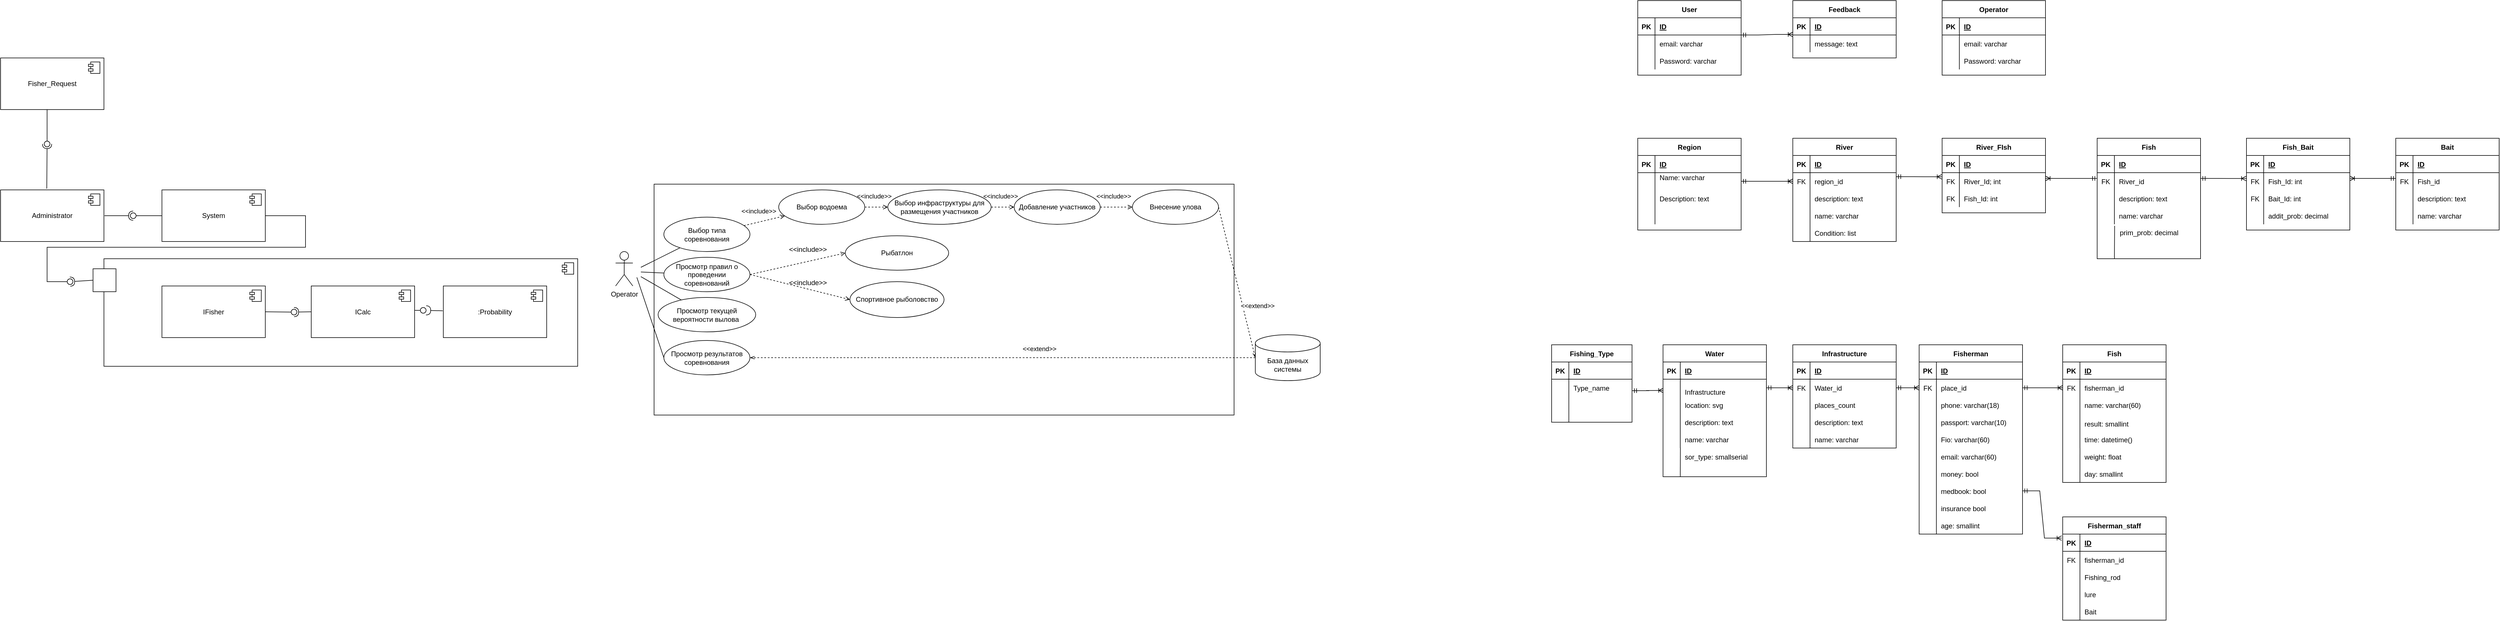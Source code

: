 <mxfile version="22.1.11" type="github">
  <diagram name="Страница — 1" id="-SL9HellZ9xqX9xCL2r0">
    <mxGraphModel dx="3984" dy="853" grid="1" gridSize="10" guides="1" tooltips="1" connect="1" arrows="1" fold="1" page="1" pageScale="1" pageWidth="827" pageHeight="1169" math="0" shadow="0">
      <root>
        <mxCell id="0" />
        <mxCell id="1" parent="0" />
        <mxCell id="qp1eqQBWXEsVc2W08G0i-68" value="" style="html=1;dropTarget=0;whiteSpace=wrap;" vertex="1" parent="1">
          <mxGeometry x="-2301" y="500" width="825" height="187.5" as="geometry" />
        </mxCell>
        <mxCell id="qp1eqQBWXEsVc2W08G0i-69" value="" style="shape=module;jettyWidth=8;jettyHeight=4;" vertex="1" parent="qp1eqQBWXEsVc2W08G0i-68">
          <mxGeometry x="1" width="20" height="20" relative="1" as="geometry">
            <mxPoint x="-27" y="7" as="offset" />
          </mxGeometry>
        </mxCell>
        <mxCell id="G4kQaVLNkli5xckNhFRa-36" value="" style="rounded=0;whiteSpace=wrap;html=1;" parent="1" vertex="1">
          <mxGeometry x="-1343" y="370" width="1010" height="402.5" as="geometry" />
        </mxCell>
        <mxCell id="e0JlcJvUwJ6osB07xNo9-1" value="User" style="shape=table;startSize=30;container=1;collapsible=1;childLayout=tableLayout;fixedRows=1;rowLines=0;fontStyle=1;align=center;resizeLast=1;" parent="1" vertex="1">
          <mxGeometry x="370" y="50" width="180" height="130" as="geometry" />
        </mxCell>
        <mxCell id="e0JlcJvUwJ6osB07xNo9-2" value="" style="shape=partialRectangle;collapsible=0;dropTarget=0;pointerEvents=0;fillColor=none;top=0;left=0;bottom=1;right=0;points=[[0,0.5],[1,0.5]];portConstraint=eastwest;" parent="e0JlcJvUwJ6osB07xNo9-1" vertex="1">
          <mxGeometry y="30" width="180" height="30" as="geometry" />
        </mxCell>
        <mxCell id="e0JlcJvUwJ6osB07xNo9-3" value="PK" style="shape=partialRectangle;connectable=0;fillColor=none;top=0;left=0;bottom=0;right=0;fontStyle=1;overflow=hidden;" parent="e0JlcJvUwJ6osB07xNo9-2" vertex="1">
          <mxGeometry width="30" height="30" as="geometry">
            <mxRectangle width="30" height="30" as="alternateBounds" />
          </mxGeometry>
        </mxCell>
        <mxCell id="e0JlcJvUwJ6osB07xNo9-4" value="ID" style="shape=partialRectangle;connectable=0;fillColor=none;top=0;left=0;bottom=0;right=0;align=left;spacingLeft=6;fontStyle=5;overflow=hidden;" parent="e0JlcJvUwJ6osB07xNo9-2" vertex="1">
          <mxGeometry x="30" width="150" height="30" as="geometry">
            <mxRectangle width="150" height="30" as="alternateBounds" />
          </mxGeometry>
        </mxCell>
        <mxCell id="e0JlcJvUwJ6osB07xNo9-5" value="" style="shape=partialRectangle;collapsible=0;dropTarget=0;pointerEvents=0;fillColor=none;top=0;left=0;bottom=0;right=0;points=[[0,0.5],[1,0.5]];portConstraint=eastwest;" parent="e0JlcJvUwJ6osB07xNo9-1" vertex="1">
          <mxGeometry y="60" width="180" height="30" as="geometry" />
        </mxCell>
        <mxCell id="e0JlcJvUwJ6osB07xNo9-6" value="" style="shape=partialRectangle;connectable=0;fillColor=none;top=0;left=0;bottom=0;right=0;editable=1;overflow=hidden;" parent="e0JlcJvUwJ6osB07xNo9-5" vertex="1">
          <mxGeometry width="30" height="30" as="geometry">
            <mxRectangle width="30" height="30" as="alternateBounds" />
          </mxGeometry>
        </mxCell>
        <mxCell id="e0JlcJvUwJ6osB07xNo9-7" value="email: varchar" style="shape=partialRectangle;connectable=0;fillColor=none;top=0;left=0;bottom=0;right=0;align=left;spacingLeft=6;overflow=hidden;" parent="e0JlcJvUwJ6osB07xNo9-5" vertex="1">
          <mxGeometry x="30" width="150" height="30" as="geometry">
            <mxRectangle width="150" height="30" as="alternateBounds" />
          </mxGeometry>
        </mxCell>
        <mxCell id="e0JlcJvUwJ6osB07xNo9-8" value="" style="shape=partialRectangle;collapsible=0;dropTarget=0;pointerEvents=0;fillColor=none;top=0;left=0;bottom=0;right=0;points=[[0,0.5],[1,0.5]];portConstraint=eastwest;" parent="e0JlcJvUwJ6osB07xNo9-1" vertex="1">
          <mxGeometry y="90" width="180" height="30" as="geometry" />
        </mxCell>
        <mxCell id="e0JlcJvUwJ6osB07xNo9-9" value="&#xa;&#xa;&lt;span style=&quot;color: rgb(0, 0, 0); font-family: helvetica; font-size: 12px; font-style: normal; font-weight: 400; letter-spacing: normal; text-align: left; text-indent: 0px; text-transform: none; word-spacing: 0px; background-color: rgb(248, 249, 250); display: inline; float: none;&quot;&gt;Password: varchar&lt;/span&gt;&#xa;&#xa;" style="shape=partialRectangle;connectable=0;fillColor=none;top=0;left=0;bottom=0;right=0;editable=1;overflow=hidden;" parent="e0JlcJvUwJ6osB07xNo9-8" vertex="1">
          <mxGeometry width="30" height="30" as="geometry">
            <mxRectangle width="30" height="30" as="alternateBounds" />
          </mxGeometry>
        </mxCell>
        <mxCell id="e0JlcJvUwJ6osB07xNo9-10" value="Password: varchar" style="shape=partialRectangle;connectable=0;fillColor=none;top=0;left=0;bottom=0;right=0;align=left;spacingLeft=6;overflow=hidden;" parent="e0JlcJvUwJ6osB07xNo9-8" vertex="1">
          <mxGeometry x="30" width="150" height="30" as="geometry">
            <mxRectangle width="150" height="30" as="alternateBounds" />
          </mxGeometry>
        </mxCell>
        <mxCell id="e0JlcJvUwJ6osB07xNo9-11" value="Feedback" style="shape=table;startSize=30;container=1;collapsible=1;childLayout=tableLayout;fixedRows=1;rowLines=0;fontStyle=1;align=center;resizeLast=1;" parent="1" vertex="1">
          <mxGeometry x="640" y="50" width="180" height="100" as="geometry" />
        </mxCell>
        <mxCell id="e0JlcJvUwJ6osB07xNo9-12" value="" style="shape=partialRectangle;collapsible=0;dropTarget=0;pointerEvents=0;fillColor=none;top=0;left=0;bottom=1;right=0;points=[[0,0.5],[1,0.5]];portConstraint=eastwest;" parent="e0JlcJvUwJ6osB07xNo9-11" vertex="1">
          <mxGeometry y="30" width="180" height="30" as="geometry" />
        </mxCell>
        <mxCell id="e0JlcJvUwJ6osB07xNo9-13" value="PK" style="shape=partialRectangle;connectable=0;fillColor=none;top=0;left=0;bottom=0;right=0;fontStyle=1;overflow=hidden;" parent="e0JlcJvUwJ6osB07xNo9-12" vertex="1">
          <mxGeometry width="30" height="30" as="geometry">
            <mxRectangle width="30" height="30" as="alternateBounds" />
          </mxGeometry>
        </mxCell>
        <mxCell id="e0JlcJvUwJ6osB07xNo9-14" value="ID" style="shape=partialRectangle;connectable=0;fillColor=none;top=0;left=0;bottom=0;right=0;align=left;spacingLeft=6;fontStyle=5;overflow=hidden;" parent="e0JlcJvUwJ6osB07xNo9-12" vertex="1">
          <mxGeometry x="30" width="150" height="30" as="geometry">
            <mxRectangle width="150" height="30" as="alternateBounds" />
          </mxGeometry>
        </mxCell>
        <mxCell id="e0JlcJvUwJ6osB07xNo9-15" value="" style="shape=partialRectangle;collapsible=0;dropTarget=0;pointerEvents=0;fillColor=none;top=0;left=0;bottom=0;right=0;points=[[0,0.5],[1,0.5]];portConstraint=eastwest;" parent="e0JlcJvUwJ6osB07xNo9-11" vertex="1">
          <mxGeometry y="60" width="180" height="30" as="geometry" />
        </mxCell>
        <mxCell id="e0JlcJvUwJ6osB07xNo9-16" value="" style="shape=partialRectangle;connectable=0;fillColor=none;top=0;left=0;bottom=0;right=0;editable=1;overflow=hidden;" parent="e0JlcJvUwJ6osB07xNo9-15" vertex="1">
          <mxGeometry width="30" height="30" as="geometry">
            <mxRectangle width="30" height="30" as="alternateBounds" />
          </mxGeometry>
        </mxCell>
        <mxCell id="e0JlcJvUwJ6osB07xNo9-17" value="message: text" style="shape=partialRectangle;connectable=0;fillColor=none;top=0;left=0;bottom=0;right=0;align=left;spacingLeft=6;overflow=hidden;" parent="e0JlcJvUwJ6osB07xNo9-15" vertex="1">
          <mxGeometry x="30" width="150" height="30" as="geometry">
            <mxRectangle width="150" height="30" as="alternateBounds" />
          </mxGeometry>
        </mxCell>
        <mxCell id="e0JlcJvUwJ6osB07xNo9-18" value="" style="shape=partialRectangle;connectable=0;fillColor=none;top=0;left=0;bottom=0;right=0;fontStyle=1;overflow=hidden;" parent="1" vertex="1">
          <mxGeometry x="850" y="60" width="30" height="20" as="geometry">
            <mxRectangle width="30" height="20" as="alternateBounds" />
          </mxGeometry>
        </mxCell>
        <mxCell id="e0JlcJvUwJ6osB07xNo9-19" value="" style="shape=partialRectangle;connectable=0;fillColor=none;top=0;left=0;bottom=0;right=0;editable=1;overflow=hidden;" parent="1" vertex="1">
          <mxGeometry x="850" y="80" width="30" height="20" as="geometry">
            <mxRectangle width="30" height="20" as="alternateBounds" />
          </mxGeometry>
        </mxCell>
        <mxCell id="e0JlcJvUwJ6osB07xNo9-20" value="Operator" style="shape=table;startSize=30;container=1;collapsible=1;childLayout=tableLayout;fixedRows=1;rowLines=0;fontStyle=1;align=center;resizeLast=1;" parent="1" vertex="1">
          <mxGeometry x="900" y="50" width="180" height="130" as="geometry" />
        </mxCell>
        <mxCell id="e0JlcJvUwJ6osB07xNo9-21" value="" style="shape=partialRectangle;collapsible=0;dropTarget=0;pointerEvents=0;fillColor=none;top=0;left=0;bottom=1;right=0;points=[[0,0.5],[1,0.5]];portConstraint=eastwest;" parent="e0JlcJvUwJ6osB07xNo9-20" vertex="1">
          <mxGeometry y="30" width="180" height="30" as="geometry" />
        </mxCell>
        <mxCell id="e0JlcJvUwJ6osB07xNo9-22" value="PK" style="shape=partialRectangle;connectable=0;fillColor=none;top=0;left=0;bottom=0;right=0;fontStyle=1;overflow=hidden;" parent="e0JlcJvUwJ6osB07xNo9-21" vertex="1">
          <mxGeometry width="30" height="30" as="geometry">
            <mxRectangle width="30" height="30" as="alternateBounds" />
          </mxGeometry>
        </mxCell>
        <mxCell id="e0JlcJvUwJ6osB07xNo9-23" value="ID" style="shape=partialRectangle;connectable=0;fillColor=none;top=0;left=0;bottom=0;right=0;align=left;spacingLeft=6;fontStyle=5;overflow=hidden;" parent="e0JlcJvUwJ6osB07xNo9-21" vertex="1">
          <mxGeometry x="30" width="150" height="30" as="geometry">
            <mxRectangle width="150" height="30" as="alternateBounds" />
          </mxGeometry>
        </mxCell>
        <mxCell id="e0JlcJvUwJ6osB07xNo9-24" value="" style="shape=partialRectangle;collapsible=0;dropTarget=0;pointerEvents=0;fillColor=none;top=0;left=0;bottom=0;right=0;points=[[0,0.5],[1,0.5]];portConstraint=eastwest;" parent="e0JlcJvUwJ6osB07xNo9-20" vertex="1">
          <mxGeometry y="60" width="180" height="30" as="geometry" />
        </mxCell>
        <mxCell id="e0JlcJvUwJ6osB07xNo9-25" value="" style="shape=partialRectangle;connectable=0;fillColor=none;top=0;left=0;bottom=0;right=0;editable=1;overflow=hidden;" parent="e0JlcJvUwJ6osB07xNo9-24" vertex="1">
          <mxGeometry width="30" height="30" as="geometry">
            <mxRectangle width="30" height="30" as="alternateBounds" />
          </mxGeometry>
        </mxCell>
        <mxCell id="e0JlcJvUwJ6osB07xNo9-26" value="email: varchar" style="shape=partialRectangle;connectable=0;fillColor=none;top=0;left=0;bottom=0;right=0;align=left;spacingLeft=6;overflow=hidden;" parent="e0JlcJvUwJ6osB07xNo9-24" vertex="1">
          <mxGeometry x="30" width="150" height="30" as="geometry">
            <mxRectangle width="150" height="30" as="alternateBounds" />
          </mxGeometry>
        </mxCell>
        <mxCell id="e0JlcJvUwJ6osB07xNo9-27" value="" style="shape=partialRectangle;collapsible=0;dropTarget=0;pointerEvents=0;fillColor=none;top=0;left=0;bottom=0;right=0;points=[[0,0.5],[1,0.5]];portConstraint=eastwest;" parent="e0JlcJvUwJ6osB07xNo9-20" vertex="1">
          <mxGeometry y="90" width="180" height="30" as="geometry" />
        </mxCell>
        <mxCell id="e0JlcJvUwJ6osB07xNo9-28" value="" style="shape=partialRectangle;connectable=0;fillColor=none;top=0;left=0;bottom=0;right=0;editable=1;overflow=hidden;" parent="e0JlcJvUwJ6osB07xNo9-27" vertex="1">
          <mxGeometry width="30" height="30" as="geometry">
            <mxRectangle width="30" height="30" as="alternateBounds" />
          </mxGeometry>
        </mxCell>
        <mxCell id="e0JlcJvUwJ6osB07xNo9-29" value="Password: varchar" style="shape=partialRectangle;connectable=0;fillColor=none;top=0;left=0;bottom=0;right=0;align=left;spacingLeft=6;overflow=hidden;" parent="e0JlcJvUwJ6osB07xNo9-27" vertex="1">
          <mxGeometry x="30" width="150" height="30" as="geometry">
            <mxRectangle width="150" height="30" as="alternateBounds" />
          </mxGeometry>
        </mxCell>
        <mxCell id="e0JlcJvUwJ6osB07xNo9-30" value="Region" style="shape=table;startSize=30;container=1;collapsible=1;childLayout=tableLayout;fixedRows=1;rowLines=0;fontStyle=1;align=center;resizeLast=1;" parent="1" vertex="1">
          <mxGeometry x="370" y="290" width="180" height="160" as="geometry" />
        </mxCell>
        <mxCell id="e0JlcJvUwJ6osB07xNo9-31" value="" style="shape=partialRectangle;collapsible=0;dropTarget=0;pointerEvents=0;fillColor=none;top=0;left=0;bottom=1;right=0;points=[[0,0.5],[1,0.5]];portConstraint=eastwest;" parent="e0JlcJvUwJ6osB07xNo9-30" vertex="1">
          <mxGeometry y="30" width="180" height="30" as="geometry" />
        </mxCell>
        <mxCell id="e0JlcJvUwJ6osB07xNo9-32" value="PK" style="shape=partialRectangle;connectable=0;fillColor=none;top=0;left=0;bottom=0;right=0;fontStyle=1;overflow=hidden;" parent="e0JlcJvUwJ6osB07xNo9-31" vertex="1">
          <mxGeometry width="30" height="30" as="geometry">
            <mxRectangle width="30" height="30" as="alternateBounds" />
          </mxGeometry>
        </mxCell>
        <mxCell id="e0JlcJvUwJ6osB07xNo9-33" value="ID" style="shape=partialRectangle;connectable=0;fillColor=none;top=0;left=0;bottom=0;right=0;align=left;spacingLeft=6;fontStyle=5;overflow=hidden;" parent="e0JlcJvUwJ6osB07xNo9-31" vertex="1">
          <mxGeometry x="30" width="150" height="30" as="geometry">
            <mxRectangle width="150" height="30" as="alternateBounds" />
          </mxGeometry>
        </mxCell>
        <mxCell id="e0JlcJvUwJ6osB07xNo9-34" value="" style="shape=partialRectangle;collapsible=0;dropTarget=0;pointerEvents=0;fillColor=none;top=0;left=0;bottom=0;right=0;points=[[0,0.5],[1,0.5]];portConstraint=eastwest;" parent="e0JlcJvUwJ6osB07xNo9-30" vertex="1">
          <mxGeometry y="60" width="180" height="30" as="geometry" />
        </mxCell>
        <mxCell id="e0JlcJvUwJ6osB07xNo9-35" value="" style="shape=partialRectangle;connectable=0;fillColor=none;top=0;left=0;bottom=0;right=0;editable=1;overflow=hidden;" parent="e0JlcJvUwJ6osB07xNo9-34" vertex="1">
          <mxGeometry width="30" height="30" as="geometry">
            <mxRectangle width="30" height="30" as="alternateBounds" />
          </mxGeometry>
        </mxCell>
        <mxCell id="e0JlcJvUwJ6osB07xNo9-36" value="Name: varchar&#xa;" style="shape=partialRectangle;connectable=0;fillColor=none;top=0;left=0;bottom=0;right=0;align=left;spacingLeft=6;overflow=hidden;" parent="e0JlcJvUwJ6osB07xNo9-34" vertex="1">
          <mxGeometry x="30" width="150" height="30" as="geometry">
            <mxRectangle width="150" height="30" as="alternateBounds" />
          </mxGeometry>
        </mxCell>
        <mxCell id="e0JlcJvUwJ6osB07xNo9-37" value="" style="shape=partialRectangle;collapsible=0;dropTarget=0;pointerEvents=0;fillColor=none;top=0;left=0;bottom=0;right=0;points=[[0,0.5],[1,0.5]];portConstraint=eastwest;" parent="e0JlcJvUwJ6osB07xNo9-30" vertex="1">
          <mxGeometry y="90" width="180" height="30" as="geometry" />
        </mxCell>
        <mxCell id="e0JlcJvUwJ6osB07xNo9-38" value="" style="shape=partialRectangle;connectable=0;fillColor=none;top=0;left=0;bottom=0;right=0;editable=1;overflow=hidden;" parent="e0JlcJvUwJ6osB07xNo9-37" vertex="1">
          <mxGeometry width="30" height="30" as="geometry">
            <mxRectangle width="30" height="30" as="alternateBounds" />
          </mxGeometry>
        </mxCell>
        <mxCell id="e0JlcJvUwJ6osB07xNo9-39" value="Description: text" style="shape=partialRectangle;connectable=0;fillColor=none;top=0;left=0;bottom=0;right=0;align=left;spacingLeft=6;overflow=hidden;" parent="e0JlcJvUwJ6osB07xNo9-37" vertex="1">
          <mxGeometry x="30" width="150" height="30" as="geometry">
            <mxRectangle width="150" height="30" as="alternateBounds" />
          </mxGeometry>
        </mxCell>
        <mxCell id="e0JlcJvUwJ6osB07xNo9-40" value="" style="shape=partialRectangle;collapsible=0;dropTarget=0;pointerEvents=0;fillColor=none;top=0;left=0;bottom=0;right=0;points=[[0,0.5],[1,0.5]];portConstraint=eastwest;" parent="e0JlcJvUwJ6osB07xNo9-30" vertex="1">
          <mxGeometry y="120" width="180" height="30" as="geometry" />
        </mxCell>
        <mxCell id="e0JlcJvUwJ6osB07xNo9-41" value="" style="shape=partialRectangle;connectable=0;fillColor=none;top=0;left=0;bottom=0;right=0;editable=1;overflow=hidden;" parent="e0JlcJvUwJ6osB07xNo9-40" vertex="1">
          <mxGeometry width="30" height="30" as="geometry">
            <mxRectangle width="30" height="30" as="alternateBounds" />
          </mxGeometry>
        </mxCell>
        <mxCell id="e0JlcJvUwJ6osB07xNo9-42" value="" style="shape=partialRectangle;connectable=0;fillColor=none;top=0;left=0;bottom=0;right=0;align=left;spacingLeft=6;overflow=hidden;" parent="e0JlcJvUwJ6osB07xNo9-40" vertex="1">
          <mxGeometry x="30" width="150" height="30" as="geometry">
            <mxRectangle width="150" height="30" as="alternateBounds" />
          </mxGeometry>
        </mxCell>
        <mxCell id="e0JlcJvUwJ6osB07xNo9-43" value="River" style="shape=table;startSize=30;container=1;collapsible=1;childLayout=tableLayout;fixedRows=1;rowLines=0;fontStyle=1;align=center;resizeLast=1;" parent="1" vertex="1">
          <mxGeometry x="640" y="290" width="180" height="180" as="geometry" />
        </mxCell>
        <mxCell id="e0JlcJvUwJ6osB07xNo9-44" value="" style="shape=partialRectangle;collapsible=0;dropTarget=0;pointerEvents=0;fillColor=none;top=0;left=0;bottom=1;right=0;points=[[0,0.5],[1,0.5]];portConstraint=eastwest;" parent="e0JlcJvUwJ6osB07xNo9-43" vertex="1">
          <mxGeometry y="30" width="180" height="30" as="geometry" />
        </mxCell>
        <mxCell id="e0JlcJvUwJ6osB07xNo9-45" value="PK" style="shape=partialRectangle;connectable=0;fillColor=none;top=0;left=0;bottom=0;right=0;fontStyle=1;overflow=hidden;" parent="e0JlcJvUwJ6osB07xNo9-44" vertex="1">
          <mxGeometry width="30" height="30" as="geometry">
            <mxRectangle width="30" height="30" as="alternateBounds" />
          </mxGeometry>
        </mxCell>
        <mxCell id="e0JlcJvUwJ6osB07xNo9-46" value="ID" style="shape=partialRectangle;connectable=0;fillColor=none;top=0;left=0;bottom=0;right=0;align=left;spacingLeft=6;fontStyle=5;overflow=hidden;" parent="e0JlcJvUwJ6osB07xNo9-44" vertex="1">
          <mxGeometry x="30" width="150" height="30" as="geometry">
            <mxRectangle width="150" height="30" as="alternateBounds" />
          </mxGeometry>
        </mxCell>
        <mxCell id="e0JlcJvUwJ6osB07xNo9-47" value="" style="shape=partialRectangle;collapsible=0;dropTarget=0;pointerEvents=0;fillColor=none;top=0;left=0;bottom=0;right=0;points=[[0,0.5],[1,0.5]];portConstraint=eastwest;" parent="e0JlcJvUwJ6osB07xNo9-43" vertex="1">
          <mxGeometry y="60" width="180" height="30" as="geometry" />
        </mxCell>
        <mxCell id="e0JlcJvUwJ6osB07xNo9-48" value="FK" style="shape=partialRectangle;connectable=0;fillColor=none;top=0;left=0;bottom=0;right=0;editable=1;overflow=hidden;" parent="e0JlcJvUwJ6osB07xNo9-47" vertex="1">
          <mxGeometry width="30" height="30" as="geometry">
            <mxRectangle width="30" height="30" as="alternateBounds" />
          </mxGeometry>
        </mxCell>
        <mxCell id="e0JlcJvUwJ6osB07xNo9-49" value="region_id" style="shape=partialRectangle;connectable=0;fillColor=none;top=0;left=0;bottom=0;right=0;align=left;spacingLeft=6;overflow=hidden;" parent="e0JlcJvUwJ6osB07xNo9-47" vertex="1">
          <mxGeometry x="30" width="150" height="30" as="geometry">
            <mxRectangle width="150" height="30" as="alternateBounds" />
          </mxGeometry>
        </mxCell>
        <mxCell id="e0JlcJvUwJ6osB07xNo9-50" value="" style="shape=partialRectangle;collapsible=0;dropTarget=0;pointerEvents=0;fillColor=none;top=0;left=0;bottom=0;right=0;points=[[0,0.5],[1,0.5]];portConstraint=eastwest;" parent="e0JlcJvUwJ6osB07xNo9-43" vertex="1">
          <mxGeometry y="90" width="180" height="30" as="geometry" />
        </mxCell>
        <mxCell id="e0JlcJvUwJ6osB07xNo9-51" value="" style="shape=partialRectangle;connectable=0;fillColor=none;top=0;left=0;bottom=0;right=0;editable=1;overflow=hidden;" parent="e0JlcJvUwJ6osB07xNo9-50" vertex="1">
          <mxGeometry width="30" height="30" as="geometry">
            <mxRectangle width="30" height="30" as="alternateBounds" />
          </mxGeometry>
        </mxCell>
        <mxCell id="e0JlcJvUwJ6osB07xNo9-52" value="description: text" style="shape=partialRectangle;connectable=0;fillColor=none;top=0;left=0;bottom=0;right=0;align=left;spacingLeft=6;overflow=hidden;" parent="e0JlcJvUwJ6osB07xNo9-50" vertex="1">
          <mxGeometry x="30" width="150" height="30" as="geometry">
            <mxRectangle width="150" height="30" as="alternateBounds" />
          </mxGeometry>
        </mxCell>
        <mxCell id="e0JlcJvUwJ6osB07xNo9-53" value="" style="shape=partialRectangle;collapsible=0;dropTarget=0;pointerEvents=0;fillColor=none;top=0;left=0;bottom=0;right=0;points=[[0,0.5],[1,0.5]];portConstraint=eastwest;" parent="e0JlcJvUwJ6osB07xNo9-43" vertex="1">
          <mxGeometry y="120" width="180" height="30" as="geometry" />
        </mxCell>
        <mxCell id="e0JlcJvUwJ6osB07xNo9-54" value="" style="shape=partialRectangle;connectable=0;fillColor=none;top=0;left=0;bottom=0;right=0;editable=1;overflow=hidden;" parent="e0JlcJvUwJ6osB07xNo9-53" vertex="1">
          <mxGeometry width="30" height="30" as="geometry">
            <mxRectangle width="30" height="30" as="alternateBounds" />
          </mxGeometry>
        </mxCell>
        <mxCell id="e0JlcJvUwJ6osB07xNo9-55" value="name: varchar" style="shape=partialRectangle;connectable=0;fillColor=none;top=0;left=0;bottom=0;right=0;align=left;spacingLeft=6;overflow=hidden;" parent="e0JlcJvUwJ6osB07xNo9-53" vertex="1">
          <mxGeometry x="30" width="150" height="30" as="geometry">
            <mxRectangle width="150" height="30" as="alternateBounds" />
          </mxGeometry>
        </mxCell>
        <mxCell id="e0JlcJvUwJ6osB07xNo9-56" value="" style="shape=partialRectangle;collapsible=0;dropTarget=0;pointerEvents=0;fillColor=none;top=0;left=0;bottom=0;right=0;points=[[0,0.5],[1,0.5]];portConstraint=eastwest;" parent="e0JlcJvUwJ6osB07xNo9-43" vertex="1">
          <mxGeometry y="150" width="180" height="30" as="geometry" />
        </mxCell>
        <mxCell id="e0JlcJvUwJ6osB07xNo9-57" value="" style="shape=partialRectangle;connectable=0;fillColor=none;top=0;left=0;bottom=0;right=0;editable=1;overflow=hidden;" parent="e0JlcJvUwJ6osB07xNo9-56" vertex="1">
          <mxGeometry width="30" height="30" as="geometry">
            <mxRectangle width="30" height="30" as="alternateBounds" />
          </mxGeometry>
        </mxCell>
        <mxCell id="e0JlcJvUwJ6osB07xNo9-58" value="Condition: list" style="shape=partialRectangle;connectable=0;fillColor=none;top=0;left=0;bottom=0;right=0;align=left;spacingLeft=6;overflow=hidden;" parent="e0JlcJvUwJ6osB07xNo9-56" vertex="1">
          <mxGeometry x="30" width="150" height="30" as="geometry">
            <mxRectangle width="150" height="30" as="alternateBounds" />
          </mxGeometry>
        </mxCell>
        <mxCell id="e0JlcJvUwJ6osB07xNo9-59" value="Fish" style="shape=table;startSize=30;container=1;collapsible=1;childLayout=tableLayout;fixedRows=1;rowLines=0;fontStyle=1;align=center;resizeLast=1;" parent="1" vertex="1">
          <mxGeometry x="1170" y="290" width="180" height="210" as="geometry" />
        </mxCell>
        <mxCell id="e0JlcJvUwJ6osB07xNo9-60" value="" style="shape=partialRectangle;collapsible=0;dropTarget=0;pointerEvents=0;fillColor=none;top=0;left=0;bottom=1;right=0;points=[[0,0.5],[1,0.5]];portConstraint=eastwest;" parent="e0JlcJvUwJ6osB07xNo9-59" vertex="1">
          <mxGeometry y="30" width="180" height="30" as="geometry" />
        </mxCell>
        <mxCell id="e0JlcJvUwJ6osB07xNo9-61" value="PK" style="shape=partialRectangle;connectable=0;fillColor=none;top=0;left=0;bottom=0;right=0;fontStyle=1;overflow=hidden;" parent="e0JlcJvUwJ6osB07xNo9-60" vertex="1">
          <mxGeometry width="30" height="30" as="geometry">
            <mxRectangle width="30" height="30" as="alternateBounds" />
          </mxGeometry>
        </mxCell>
        <mxCell id="e0JlcJvUwJ6osB07xNo9-62" value="ID" style="shape=partialRectangle;connectable=0;fillColor=none;top=0;left=0;bottom=0;right=0;align=left;spacingLeft=6;fontStyle=5;overflow=hidden;" parent="e0JlcJvUwJ6osB07xNo9-60" vertex="1">
          <mxGeometry x="30" width="150" height="30" as="geometry">
            <mxRectangle width="150" height="30" as="alternateBounds" />
          </mxGeometry>
        </mxCell>
        <mxCell id="e0JlcJvUwJ6osB07xNo9-63" value="" style="shape=partialRectangle;collapsible=0;dropTarget=0;pointerEvents=0;fillColor=none;top=0;left=0;bottom=0;right=0;points=[[0,0.5],[1,0.5]];portConstraint=eastwest;" parent="e0JlcJvUwJ6osB07xNo9-59" vertex="1">
          <mxGeometry y="60" width="180" height="30" as="geometry" />
        </mxCell>
        <mxCell id="e0JlcJvUwJ6osB07xNo9-64" value="FK" style="shape=partialRectangle;connectable=0;fillColor=none;top=0;left=0;bottom=0;right=0;editable=1;overflow=hidden;" parent="e0JlcJvUwJ6osB07xNo9-63" vertex="1">
          <mxGeometry width="30" height="30" as="geometry">
            <mxRectangle width="30" height="30" as="alternateBounds" />
          </mxGeometry>
        </mxCell>
        <mxCell id="e0JlcJvUwJ6osB07xNo9-65" value="River_id" style="shape=partialRectangle;connectable=0;fillColor=none;top=0;left=0;bottom=0;right=0;align=left;spacingLeft=6;overflow=hidden;" parent="e0JlcJvUwJ6osB07xNo9-63" vertex="1">
          <mxGeometry x="30" width="150" height="30" as="geometry">
            <mxRectangle width="150" height="30" as="alternateBounds" />
          </mxGeometry>
        </mxCell>
        <mxCell id="e0JlcJvUwJ6osB07xNo9-66" value="" style="shape=partialRectangle;collapsible=0;dropTarget=0;pointerEvents=0;fillColor=none;top=0;left=0;bottom=0;right=0;points=[[0,0.5],[1,0.5]];portConstraint=eastwest;" parent="e0JlcJvUwJ6osB07xNo9-59" vertex="1">
          <mxGeometry y="90" width="180" height="30" as="geometry" />
        </mxCell>
        <mxCell id="e0JlcJvUwJ6osB07xNo9-67" value="" style="shape=partialRectangle;connectable=0;fillColor=none;top=0;left=0;bottom=0;right=0;editable=1;overflow=hidden;" parent="e0JlcJvUwJ6osB07xNo9-66" vertex="1">
          <mxGeometry width="30" height="30" as="geometry">
            <mxRectangle width="30" height="30" as="alternateBounds" />
          </mxGeometry>
        </mxCell>
        <mxCell id="e0JlcJvUwJ6osB07xNo9-68" value="description: text" style="shape=partialRectangle;connectable=0;fillColor=none;top=0;left=0;bottom=0;right=0;align=left;spacingLeft=6;overflow=hidden;" parent="e0JlcJvUwJ6osB07xNo9-66" vertex="1">
          <mxGeometry x="30" width="150" height="30" as="geometry">
            <mxRectangle width="150" height="30" as="alternateBounds" />
          </mxGeometry>
        </mxCell>
        <mxCell id="e0JlcJvUwJ6osB07xNo9-69" value="" style="shape=partialRectangle;collapsible=0;dropTarget=0;pointerEvents=0;fillColor=none;top=0;left=0;bottom=0;right=0;points=[[0,0.5],[1,0.5]];portConstraint=eastwest;" parent="e0JlcJvUwJ6osB07xNo9-59" vertex="1">
          <mxGeometry y="120" width="180" height="30" as="geometry" />
        </mxCell>
        <mxCell id="e0JlcJvUwJ6osB07xNo9-70" value="" style="shape=partialRectangle;connectable=0;fillColor=none;top=0;left=0;bottom=0;right=0;editable=1;overflow=hidden;" parent="e0JlcJvUwJ6osB07xNo9-69" vertex="1">
          <mxGeometry width="30" height="30" as="geometry">
            <mxRectangle width="30" height="30" as="alternateBounds" />
          </mxGeometry>
        </mxCell>
        <mxCell id="e0JlcJvUwJ6osB07xNo9-71" value="name: varchar" style="shape=partialRectangle;connectable=0;fillColor=none;top=0;left=0;bottom=0;right=0;align=left;spacingLeft=6;overflow=hidden;" parent="e0JlcJvUwJ6osB07xNo9-69" vertex="1">
          <mxGeometry x="30" width="150" height="30" as="geometry">
            <mxRectangle width="150" height="30" as="alternateBounds" />
          </mxGeometry>
        </mxCell>
        <mxCell id="e0JlcJvUwJ6osB07xNo9-72" value="Bait" style="shape=table;startSize=30;container=1;collapsible=1;childLayout=tableLayout;fixedRows=1;rowLines=0;fontStyle=1;align=center;resizeLast=1;" parent="1" vertex="1">
          <mxGeometry x="1690" y="290" width="180" height="160" as="geometry" />
        </mxCell>
        <mxCell id="e0JlcJvUwJ6osB07xNo9-73" value="" style="shape=partialRectangle;collapsible=0;dropTarget=0;pointerEvents=0;fillColor=none;top=0;left=0;bottom=1;right=0;points=[[0,0.5],[1,0.5]];portConstraint=eastwest;" parent="e0JlcJvUwJ6osB07xNo9-72" vertex="1">
          <mxGeometry y="30" width="180" height="30" as="geometry" />
        </mxCell>
        <mxCell id="e0JlcJvUwJ6osB07xNo9-74" value="PK" style="shape=partialRectangle;connectable=0;fillColor=none;top=0;left=0;bottom=0;right=0;fontStyle=1;overflow=hidden;" parent="e0JlcJvUwJ6osB07xNo9-73" vertex="1">
          <mxGeometry width="30" height="30" as="geometry">
            <mxRectangle width="30" height="30" as="alternateBounds" />
          </mxGeometry>
        </mxCell>
        <mxCell id="e0JlcJvUwJ6osB07xNo9-75" value="ID" style="shape=partialRectangle;connectable=0;fillColor=none;top=0;left=0;bottom=0;right=0;align=left;spacingLeft=6;fontStyle=5;overflow=hidden;" parent="e0JlcJvUwJ6osB07xNo9-73" vertex="1">
          <mxGeometry x="30" width="150" height="30" as="geometry">
            <mxRectangle width="150" height="30" as="alternateBounds" />
          </mxGeometry>
        </mxCell>
        <mxCell id="e0JlcJvUwJ6osB07xNo9-76" value="" style="shape=partialRectangle;collapsible=0;dropTarget=0;pointerEvents=0;fillColor=none;top=0;left=0;bottom=0;right=0;points=[[0,0.5],[1,0.5]];portConstraint=eastwest;" parent="e0JlcJvUwJ6osB07xNo9-72" vertex="1">
          <mxGeometry y="60" width="180" height="30" as="geometry" />
        </mxCell>
        <mxCell id="e0JlcJvUwJ6osB07xNo9-77" value="FK" style="shape=partialRectangle;connectable=0;fillColor=none;top=0;left=0;bottom=0;right=0;editable=1;overflow=hidden;" parent="e0JlcJvUwJ6osB07xNo9-76" vertex="1">
          <mxGeometry width="30" height="30" as="geometry">
            <mxRectangle width="30" height="30" as="alternateBounds" />
          </mxGeometry>
        </mxCell>
        <mxCell id="e0JlcJvUwJ6osB07xNo9-78" value="Fish_id" style="shape=partialRectangle;connectable=0;fillColor=none;top=0;left=0;bottom=0;right=0;align=left;spacingLeft=6;overflow=hidden;" parent="e0JlcJvUwJ6osB07xNo9-76" vertex="1">
          <mxGeometry x="30" width="150" height="30" as="geometry">
            <mxRectangle width="150" height="30" as="alternateBounds" />
          </mxGeometry>
        </mxCell>
        <mxCell id="e0JlcJvUwJ6osB07xNo9-79" value="" style="shape=partialRectangle;collapsible=0;dropTarget=0;pointerEvents=0;fillColor=none;top=0;left=0;bottom=0;right=0;points=[[0,0.5],[1,0.5]];portConstraint=eastwest;" parent="e0JlcJvUwJ6osB07xNo9-72" vertex="1">
          <mxGeometry y="90" width="180" height="30" as="geometry" />
        </mxCell>
        <mxCell id="e0JlcJvUwJ6osB07xNo9-80" value="" style="shape=partialRectangle;connectable=0;fillColor=none;top=0;left=0;bottom=0;right=0;editable=1;overflow=hidden;" parent="e0JlcJvUwJ6osB07xNo9-79" vertex="1">
          <mxGeometry width="30" height="30" as="geometry">
            <mxRectangle width="30" height="30" as="alternateBounds" />
          </mxGeometry>
        </mxCell>
        <mxCell id="e0JlcJvUwJ6osB07xNo9-81" value="description: text" style="shape=partialRectangle;connectable=0;fillColor=none;top=0;left=0;bottom=0;right=0;align=left;spacingLeft=6;overflow=hidden;" parent="e0JlcJvUwJ6osB07xNo9-79" vertex="1">
          <mxGeometry x="30" width="150" height="30" as="geometry">
            <mxRectangle width="150" height="30" as="alternateBounds" />
          </mxGeometry>
        </mxCell>
        <mxCell id="e0JlcJvUwJ6osB07xNo9-82" value="" style="shape=partialRectangle;collapsible=0;dropTarget=0;pointerEvents=0;fillColor=none;top=0;left=0;bottom=0;right=0;points=[[0,0.5],[1,0.5]];portConstraint=eastwest;" parent="e0JlcJvUwJ6osB07xNo9-72" vertex="1">
          <mxGeometry y="120" width="180" height="30" as="geometry" />
        </mxCell>
        <mxCell id="e0JlcJvUwJ6osB07xNo9-83" value="" style="shape=partialRectangle;connectable=0;fillColor=none;top=0;left=0;bottom=0;right=0;editable=1;overflow=hidden;" parent="e0JlcJvUwJ6osB07xNo9-82" vertex="1">
          <mxGeometry width="30" height="30" as="geometry">
            <mxRectangle width="30" height="30" as="alternateBounds" />
          </mxGeometry>
        </mxCell>
        <mxCell id="e0JlcJvUwJ6osB07xNo9-84" value="name: varchar" style="shape=partialRectangle;connectable=0;fillColor=none;top=0;left=0;bottom=0;right=0;align=left;spacingLeft=6;overflow=hidden;" parent="e0JlcJvUwJ6osB07xNo9-82" vertex="1">
          <mxGeometry x="30" width="150" height="30" as="geometry">
            <mxRectangle width="150" height="30" as="alternateBounds" />
          </mxGeometry>
        </mxCell>
        <mxCell id="e0JlcJvUwJ6osB07xNo9-85" value="" style="edgeStyle=entityRelationEdgeStyle;fontSize=12;html=1;endArrow=ERoneToMany;startArrow=ERmandOne;rounded=0;exitX=1;exitY=0.5;exitDx=0;exitDy=0;" parent="1" source="e0JlcJvUwJ6osB07xNo9-34" edge="1">
          <mxGeometry width="100" height="100" relative="1" as="geometry">
            <mxPoint x="550" y="370" as="sourcePoint" />
            <mxPoint x="640" y="365" as="targetPoint" />
          </mxGeometry>
        </mxCell>
        <mxCell id="e0JlcJvUwJ6osB07xNo9-86" value="" style="edgeStyle=entityRelationEdgeStyle;fontSize=12;html=1;endArrow=ERoneToMany;startArrow=ERmandOne;rounded=0;" parent="1" edge="1">
          <mxGeometry width="100" height="100" relative="1" as="geometry">
            <mxPoint x="550" y="110" as="sourcePoint" />
            <mxPoint x="640" y="109" as="targetPoint" />
          </mxGeometry>
        </mxCell>
        <mxCell id="e0JlcJvUwJ6osB07xNo9-87" value="River_FIsh" style="shape=table;startSize=30;container=1;collapsible=1;childLayout=tableLayout;fixedRows=1;rowLines=0;fontStyle=1;align=center;resizeLast=1;" parent="1" vertex="1">
          <mxGeometry x="900" y="290" width="180" height="130" as="geometry" />
        </mxCell>
        <mxCell id="e0JlcJvUwJ6osB07xNo9-88" value="" style="shape=partialRectangle;collapsible=0;dropTarget=0;pointerEvents=0;fillColor=none;top=0;left=0;bottom=1;right=0;points=[[0,0.5],[1,0.5]];portConstraint=eastwest;" parent="e0JlcJvUwJ6osB07xNo9-87" vertex="1">
          <mxGeometry y="30" width="180" height="30" as="geometry" />
        </mxCell>
        <mxCell id="e0JlcJvUwJ6osB07xNo9-89" value="PK" style="shape=partialRectangle;connectable=0;fillColor=none;top=0;left=0;bottom=0;right=0;fontStyle=1;overflow=hidden;" parent="e0JlcJvUwJ6osB07xNo9-88" vertex="1">
          <mxGeometry width="30" height="30" as="geometry">
            <mxRectangle width="30" height="30" as="alternateBounds" />
          </mxGeometry>
        </mxCell>
        <mxCell id="e0JlcJvUwJ6osB07xNo9-90" value="ID" style="shape=partialRectangle;connectable=0;fillColor=none;top=0;left=0;bottom=0;right=0;align=left;spacingLeft=6;fontStyle=5;overflow=hidden;" parent="e0JlcJvUwJ6osB07xNo9-88" vertex="1">
          <mxGeometry x="30" width="150" height="30" as="geometry">
            <mxRectangle width="150" height="30" as="alternateBounds" />
          </mxGeometry>
        </mxCell>
        <mxCell id="e0JlcJvUwJ6osB07xNo9-91" value="" style="shape=partialRectangle;collapsible=0;dropTarget=0;pointerEvents=0;fillColor=none;top=0;left=0;bottom=0;right=0;points=[[0,0.5],[1,0.5]];portConstraint=eastwest;" parent="e0JlcJvUwJ6osB07xNo9-87" vertex="1">
          <mxGeometry y="60" width="180" height="30" as="geometry" />
        </mxCell>
        <mxCell id="e0JlcJvUwJ6osB07xNo9-92" value="FK" style="shape=partialRectangle;connectable=0;fillColor=none;top=0;left=0;bottom=0;right=0;editable=1;overflow=hidden;" parent="e0JlcJvUwJ6osB07xNo9-91" vertex="1">
          <mxGeometry width="30" height="30" as="geometry">
            <mxRectangle width="30" height="30" as="alternateBounds" />
          </mxGeometry>
        </mxCell>
        <mxCell id="e0JlcJvUwJ6osB07xNo9-93" value="River_Id; int" style="shape=partialRectangle;connectable=0;fillColor=none;top=0;left=0;bottom=0;right=0;align=left;spacingLeft=6;overflow=hidden;" parent="e0JlcJvUwJ6osB07xNo9-91" vertex="1">
          <mxGeometry x="30" width="150" height="30" as="geometry">
            <mxRectangle width="150" height="30" as="alternateBounds" />
          </mxGeometry>
        </mxCell>
        <mxCell id="e0JlcJvUwJ6osB07xNo9-94" value="" style="shape=partialRectangle;collapsible=0;dropTarget=0;pointerEvents=0;fillColor=none;top=0;left=0;bottom=0;right=0;points=[[0,0.5],[1,0.5]];portConstraint=eastwest;" parent="e0JlcJvUwJ6osB07xNo9-87" vertex="1">
          <mxGeometry y="90" width="180" height="30" as="geometry" />
        </mxCell>
        <mxCell id="e0JlcJvUwJ6osB07xNo9-95" value="FK" style="shape=partialRectangle;connectable=0;fillColor=none;top=0;left=0;bottom=0;right=0;editable=1;overflow=hidden;" parent="e0JlcJvUwJ6osB07xNo9-94" vertex="1">
          <mxGeometry width="30" height="30" as="geometry">
            <mxRectangle width="30" height="30" as="alternateBounds" />
          </mxGeometry>
        </mxCell>
        <mxCell id="e0JlcJvUwJ6osB07xNo9-96" value="Fish_Id: int" style="shape=partialRectangle;connectable=0;fillColor=none;top=0;left=0;bottom=0;right=0;align=left;spacingLeft=6;overflow=hidden;" parent="e0JlcJvUwJ6osB07xNo9-94" vertex="1">
          <mxGeometry x="30" width="150" height="30" as="geometry">
            <mxRectangle width="150" height="30" as="alternateBounds" />
          </mxGeometry>
        </mxCell>
        <mxCell id="e0JlcJvUwJ6osB07xNo9-97" value="Fish_Bait" style="shape=table;startSize=30;container=1;collapsible=1;childLayout=tableLayout;fixedRows=1;rowLines=0;fontStyle=1;align=center;resizeLast=1;" parent="1" vertex="1">
          <mxGeometry x="1430" y="290" width="180" height="160" as="geometry" />
        </mxCell>
        <mxCell id="e0JlcJvUwJ6osB07xNo9-98" value="" style="shape=partialRectangle;collapsible=0;dropTarget=0;pointerEvents=0;fillColor=none;top=0;left=0;bottom=1;right=0;points=[[0,0.5],[1,0.5]];portConstraint=eastwest;" parent="e0JlcJvUwJ6osB07xNo9-97" vertex="1">
          <mxGeometry y="30" width="180" height="30" as="geometry" />
        </mxCell>
        <mxCell id="e0JlcJvUwJ6osB07xNo9-99" value="PK" style="shape=partialRectangle;connectable=0;fillColor=none;top=0;left=0;bottom=0;right=0;fontStyle=1;overflow=hidden;" parent="e0JlcJvUwJ6osB07xNo9-98" vertex="1">
          <mxGeometry width="30" height="30" as="geometry">
            <mxRectangle width="30" height="30" as="alternateBounds" />
          </mxGeometry>
        </mxCell>
        <mxCell id="e0JlcJvUwJ6osB07xNo9-100" value="ID" style="shape=partialRectangle;connectable=0;fillColor=none;top=0;left=0;bottom=0;right=0;align=left;spacingLeft=6;fontStyle=5;overflow=hidden;" parent="e0JlcJvUwJ6osB07xNo9-98" vertex="1">
          <mxGeometry x="30" width="150" height="30" as="geometry">
            <mxRectangle width="150" height="30" as="alternateBounds" />
          </mxGeometry>
        </mxCell>
        <mxCell id="e0JlcJvUwJ6osB07xNo9-101" value="" style="shape=partialRectangle;collapsible=0;dropTarget=0;pointerEvents=0;fillColor=none;top=0;left=0;bottom=0;right=0;points=[[0,0.5],[1,0.5]];portConstraint=eastwest;" parent="e0JlcJvUwJ6osB07xNo9-97" vertex="1">
          <mxGeometry y="60" width="180" height="30" as="geometry" />
        </mxCell>
        <mxCell id="e0JlcJvUwJ6osB07xNo9-102" value="FK" style="shape=partialRectangle;connectable=0;fillColor=none;top=0;left=0;bottom=0;right=0;editable=1;overflow=hidden;" parent="e0JlcJvUwJ6osB07xNo9-101" vertex="1">
          <mxGeometry width="30" height="30" as="geometry">
            <mxRectangle width="30" height="30" as="alternateBounds" />
          </mxGeometry>
        </mxCell>
        <mxCell id="e0JlcJvUwJ6osB07xNo9-103" value="Fish_Id: int" style="shape=partialRectangle;connectable=0;fillColor=none;top=0;left=0;bottom=0;right=0;align=left;spacingLeft=6;overflow=hidden;" parent="e0JlcJvUwJ6osB07xNo9-101" vertex="1">
          <mxGeometry x="30" width="150" height="30" as="geometry">
            <mxRectangle width="150" height="30" as="alternateBounds" />
          </mxGeometry>
        </mxCell>
        <mxCell id="e0JlcJvUwJ6osB07xNo9-104" value="" style="shape=partialRectangle;collapsible=0;dropTarget=0;pointerEvents=0;fillColor=none;top=0;left=0;bottom=0;right=0;points=[[0,0.5],[1,0.5]];portConstraint=eastwest;" parent="e0JlcJvUwJ6osB07xNo9-97" vertex="1">
          <mxGeometry y="90" width="180" height="30" as="geometry" />
        </mxCell>
        <mxCell id="e0JlcJvUwJ6osB07xNo9-105" value="FK" style="shape=partialRectangle;connectable=0;fillColor=none;top=0;left=0;bottom=0;right=0;editable=1;overflow=hidden;" parent="e0JlcJvUwJ6osB07xNo9-104" vertex="1">
          <mxGeometry width="30" height="30" as="geometry">
            <mxRectangle width="30" height="30" as="alternateBounds" />
          </mxGeometry>
        </mxCell>
        <mxCell id="e0JlcJvUwJ6osB07xNo9-106" value="Bait_Id: int" style="shape=partialRectangle;connectable=0;fillColor=none;top=0;left=0;bottom=0;right=0;align=left;spacingLeft=6;overflow=hidden;" parent="e0JlcJvUwJ6osB07xNo9-104" vertex="1">
          <mxGeometry x="30" width="150" height="30" as="geometry">
            <mxRectangle width="150" height="30" as="alternateBounds" />
          </mxGeometry>
        </mxCell>
        <mxCell id="e0JlcJvUwJ6osB07xNo9-107" value="" style="shape=partialRectangle;collapsible=0;dropTarget=0;pointerEvents=0;fillColor=none;top=0;left=0;bottom=0;right=0;points=[[0,0.5],[1,0.5]];portConstraint=eastwest;" parent="e0JlcJvUwJ6osB07xNo9-97" vertex="1">
          <mxGeometry y="120" width="180" height="30" as="geometry" />
        </mxCell>
        <mxCell id="e0JlcJvUwJ6osB07xNo9-108" value="" style="shape=partialRectangle;connectable=0;fillColor=none;top=0;left=0;bottom=0;right=0;editable=1;overflow=hidden;" parent="e0JlcJvUwJ6osB07xNo9-107" vertex="1">
          <mxGeometry width="30" height="30" as="geometry">
            <mxRectangle width="30" height="30" as="alternateBounds" />
          </mxGeometry>
        </mxCell>
        <mxCell id="e0JlcJvUwJ6osB07xNo9-109" value="addit_prob: decimal" style="shape=partialRectangle;connectable=0;fillColor=none;top=0;left=0;bottom=0;right=0;align=left;spacingLeft=6;overflow=hidden;" parent="e0JlcJvUwJ6osB07xNo9-107" vertex="1">
          <mxGeometry x="30" width="150" height="30" as="geometry">
            <mxRectangle width="150" height="30" as="alternateBounds" />
          </mxGeometry>
        </mxCell>
        <mxCell id="e0JlcJvUwJ6osB07xNo9-110" value="" style="fontSize=12;html=1;endArrow=ERoneToMany;startArrow=ERmandOne;rounded=0;" parent="1" edge="1">
          <mxGeometry width="100" height="100" relative="1" as="geometry">
            <mxPoint x="1170" y="360" as="sourcePoint" />
            <mxPoint x="1080" y="360" as="targetPoint" />
          </mxGeometry>
        </mxCell>
        <mxCell id="e0JlcJvUwJ6osB07xNo9-111" value="" style="edgeStyle=entityRelationEdgeStyle;fontSize=12;html=1;endArrow=ERoneToMany;startArrow=ERmandOne;rounded=0;entryX=-0.003;entryY=0.239;entryDx=0;entryDy=0;entryPerimeter=0;" parent="1" target="e0JlcJvUwJ6osB07xNo9-91" edge="1">
          <mxGeometry width="100" height="100" relative="1" as="geometry">
            <mxPoint x="820" y="357" as="sourcePoint" />
            <mxPoint x="920" y="357" as="targetPoint" />
          </mxGeometry>
        </mxCell>
        <mxCell id="e0JlcJvUwJ6osB07xNo9-112" value="" style="edgeStyle=entityRelationEdgeStyle;fontSize=12;html=1;endArrow=ERoneToMany;startArrow=ERmandOne;rounded=0;entryX=-0.003;entryY=0.239;entryDx=0;entryDy=0;entryPerimeter=0;" parent="1" edge="1">
          <mxGeometry width="100" height="100" relative="1" as="geometry">
            <mxPoint x="1350" y="360" as="sourcePoint" />
            <mxPoint x="1429.46" y="360.17" as="targetPoint" />
          </mxGeometry>
        </mxCell>
        <mxCell id="e0JlcJvUwJ6osB07xNo9-113" value="" style="fontSize=12;html=1;endArrow=ERoneToMany;startArrow=ERmandOne;rounded=0;" parent="1" edge="1">
          <mxGeometry width="100" height="100" relative="1" as="geometry">
            <mxPoint x="1690" y="360" as="sourcePoint" />
            <mxPoint x="1610" y="360" as="targetPoint" />
          </mxGeometry>
        </mxCell>
        <mxCell id="e0JlcJvUwJ6osB07xNo9-114" value="" style="endArrow=none;html=1;rounded=0;entryX=0.169;entryY=1.087;entryDx=0;entryDy=0;entryPerimeter=0;" parent="1" target="e0JlcJvUwJ6osB07xNo9-69" edge="1">
          <mxGeometry width="50" height="50" relative="1" as="geometry">
            <mxPoint x="1200" y="500" as="sourcePoint" />
            <mxPoint x="1340" y="280" as="targetPoint" />
          </mxGeometry>
        </mxCell>
        <mxCell id="e0JlcJvUwJ6osB07xNo9-115" value="prim_prob: decimal" style="text;html=1;align=center;verticalAlign=middle;resizable=0;points=[];autosize=1;strokeColor=none;fillColor=none;" parent="1" vertex="1">
          <mxGeometry x="1195" y="440" width="130" height="30" as="geometry" />
        </mxCell>
        <mxCell id="e0JlcJvUwJ6osB07xNo9-137" value="Water" style="shape=table;startSize=30;container=1;collapsible=1;childLayout=tableLayout;fixedRows=1;rowLines=0;fontStyle=1;align=center;resizeLast=1;" parent="1" vertex="1">
          <mxGeometry x="414" y="650" width="180" height="230" as="geometry" />
        </mxCell>
        <mxCell id="e0JlcJvUwJ6osB07xNo9-138" value="" style="shape=partialRectangle;collapsible=0;dropTarget=0;pointerEvents=0;fillColor=none;top=0;left=0;bottom=1;right=0;points=[[0,0.5],[1,0.5]];portConstraint=eastwest;" parent="e0JlcJvUwJ6osB07xNo9-137" vertex="1">
          <mxGeometry y="30" width="180" height="30" as="geometry" />
        </mxCell>
        <mxCell id="e0JlcJvUwJ6osB07xNo9-139" value="PK" style="shape=partialRectangle;connectable=0;fillColor=none;top=0;left=0;bottom=0;right=0;fontStyle=1;overflow=hidden;" parent="e0JlcJvUwJ6osB07xNo9-138" vertex="1">
          <mxGeometry width="30" height="30" as="geometry">
            <mxRectangle width="30" height="30" as="alternateBounds" />
          </mxGeometry>
        </mxCell>
        <mxCell id="e0JlcJvUwJ6osB07xNo9-140" value="ID" style="shape=partialRectangle;connectable=0;fillColor=none;top=0;left=0;bottom=0;right=0;align=left;spacingLeft=6;fontStyle=5;overflow=hidden;" parent="e0JlcJvUwJ6osB07xNo9-138" vertex="1">
          <mxGeometry x="30" width="150" height="30" as="geometry">
            <mxRectangle width="150" height="30" as="alternateBounds" />
          </mxGeometry>
        </mxCell>
        <mxCell id="e0JlcJvUwJ6osB07xNo9-150" value="" style="shape=partialRectangle;collapsible=0;dropTarget=0;pointerEvents=0;fillColor=none;top=0;left=0;bottom=0;right=0;points=[[0,0.5],[1,0.5]];portConstraint=eastwest;" parent="e0JlcJvUwJ6osB07xNo9-137" vertex="1">
          <mxGeometry y="60" width="180" height="30" as="geometry" />
        </mxCell>
        <mxCell id="e0JlcJvUwJ6osB07xNo9-151" value="" style="shape=partialRectangle;connectable=0;fillColor=none;top=0;left=0;bottom=0;right=0;editable=1;overflow=hidden;" parent="e0JlcJvUwJ6osB07xNo9-150" vertex="1">
          <mxGeometry width="30" height="30" as="geometry">
            <mxRectangle width="30" height="30" as="alternateBounds" />
          </mxGeometry>
        </mxCell>
        <mxCell id="e0JlcJvUwJ6osB07xNo9-152" value="&#xa;Infrastructure" style="shape=partialRectangle;connectable=0;fillColor=none;top=0;left=0;bottom=0;right=0;align=left;spacingLeft=6;overflow=hidden;" parent="e0JlcJvUwJ6osB07xNo9-150" vertex="1">
          <mxGeometry x="30" width="150" height="30" as="geometry">
            <mxRectangle width="150" height="30" as="alternateBounds" />
          </mxGeometry>
        </mxCell>
        <mxCell id="e0JlcJvUwJ6osB07xNo9-141" value="" style="shape=partialRectangle;collapsible=0;dropTarget=0;pointerEvents=0;fillColor=none;top=0;left=0;bottom=0;right=0;points=[[0,0.5],[1,0.5]];portConstraint=eastwest;" parent="e0JlcJvUwJ6osB07xNo9-137" vertex="1">
          <mxGeometry y="90" width="180" height="30" as="geometry" />
        </mxCell>
        <mxCell id="e0JlcJvUwJ6osB07xNo9-142" value="" style="shape=partialRectangle;connectable=0;fillColor=none;top=0;left=0;bottom=0;right=0;editable=1;overflow=hidden;" parent="e0JlcJvUwJ6osB07xNo9-141" vertex="1">
          <mxGeometry width="30" height="30" as="geometry">
            <mxRectangle width="30" height="30" as="alternateBounds" />
          </mxGeometry>
        </mxCell>
        <mxCell id="e0JlcJvUwJ6osB07xNo9-143" value="location: svg" style="shape=partialRectangle;connectable=0;fillColor=none;top=0;left=0;bottom=0;right=0;align=left;spacingLeft=6;overflow=hidden;" parent="e0JlcJvUwJ6osB07xNo9-141" vertex="1">
          <mxGeometry x="30" width="150" height="30" as="geometry">
            <mxRectangle width="150" height="30" as="alternateBounds" />
          </mxGeometry>
        </mxCell>
        <mxCell id="e0JlcJvUwJ6osB07xNo9-144" value="" style="shape=partialRectangle;collapsible=0;dropTarget=0;pointerEvents=0;fillColor=none;top=0;left=0;bottom=0;right=0;points=[[0,0.5],[1,0.5]];portConstraint=eastwest;" parent="e0JlcJvUwJ6osB07xNo9-137" vertex="1">
          <mxGeometry y="120" width="180" height="30" as="geometry" />
        </mxCell>
        <mxCell id="e0JlcJvUwJ6osB07xNo9-145" value="" style="shape=partialRectangle;connectable=0;fillColor=none;top=0;left=0;bottom=0;right=0;editable=1;overflow=hidden;" parent="e0JlcJvUwJ6osB07xNo9-144" vertex="1">
          <mxGeometry width="30" height="30" as="geometry">
            <mxRectangle width="30" height="30" as="alternateBounds" />
          </mxGeometry>
        </mxCell>
        <mxCell id="e0JlcJvUwJ6osB07xNo9-146" value="description: text" style="shape=partialRectangle;connectable=0;fillColor=none;top=0;left=0;bottom=0;right=0;align=left;spacingLeft=6;overflow=hidden;" parent="e0JlcJvUwJ6osB07xNo9-144" vertex="1">
          <mxGeometry x="30" width="150" height="30" as="geometry">
            <mxRectangle width="150" height="30" as="alternateBounds" />
          </mxGeometry>
        </mxCell>
        <mxCell id="e0JlcJvUwJ6osB07xNo9-147" value="" style="shape=partialRectangle;collapsible=0;dropTarget=0;pointerEvents=0;fillColor=none;top=0;left=0;bottom=0;right=0;points=[[0,0.5],[1,0.5]];portConstraint=eastwest;" parent="e0JlcJvUwJ6osB07xNo9-137" vertex="1">
          <mxGeometry y="150" width="180" height="30" as="geometry" />
        </mxCell>
        <mxCell id="e0JlcJvUwJ6osB07xNo9-148" value="" style="shape=partialRectangle;connectable=0;fillColor=none;top=0;left=0;bottom=0;right=0;editable=1;overflow=hidden;" parent="e0JlcJvUwJ6osB07xNo9-147" vertex="1">
          <mxGeometry width="30" height="30" as="geometry">
            <mxRectangle width="30" height="30" as="alternateBounds" />
          </mxGeometry>
        </mxCell>
        <mxCell id="e0JlcJvUwJ6osB07xNo9-149" value="name: varchar" style="shape=partialRectangle;connectable=0;fillColor=none;top=0;left=0;bottom=0;right=0;align=left;spacingLeft=6;overflow=hidden;" parent="e0JlcJvUwJ6osB07xNo9-147" vertex="1">
          <mxGeometry x="30" width="150" height="30" as="geometry">
            <mxRectangle width="150" height="30" as="alternateBounds" />
          </mxGeometry>
        </mxCell>
        <mxCell id="e0JlcJvUwJ6osB07xNo9-153" value="Infrastructure" style="shape=table;startSize=30;container=1;collapsible=1;childLayout=tableLayout;fixedRows=1;rowLines=0;fontStyle=1;align=center;resizeLast=1;" parent="1" vertex="1">
          <mxGeometry x="640" y="650" width="180" height="180" as="geometry" />
        </mxCell>
        <mxCell id="e0JlcJvUwJ6osB07xNo9-154" value="" style="shape=partialRectangle;collapsible=0;dropTarget=0;pointerEvents=0;fillColor=none;top=0;left=0;bottom=1;right=0;points=[[0,0.5],[1,0.5]];portConstraint=eastwest;" parent="e0JlcJvUwJ6osB07xNo9-153" vertex="1">
          <mxGeometry y="30" width="180" height="30" as="geometry" />
        </mxCell>
        <mxCell id="e0JlcJvUwJ6osB07xNo9-155" value="PK" style="shape=partialRectangle;connectable=0;fillColor=none;top=0;left=0;bottom=0;right=0;fontStyle=1;overflow=hidden;" parent="e0JlcJvUwJ6osB07xNo9-154" vertex="1">
          <mxGeometry width="30" height="30" as="geometry">
            <mxRectangle width="30" height="30" as="alternateBounds" />
          </mxGeometry>
        </mxCell>
        <mxCell id="e0JlcJvUwJ6osB07xNo9-156" value="ID" style="shape=partialRectangle;connectable=0;fillColor=none;top=0;left=0;bottom=0;right=0;align=left;spacingLeft=6;fontStyle=5;overflow=hidden;" parent="e0JlcJvUwJ6osB07xNo9-154" vertex="1">
          <mxGeometry x="30" width="150" height="30" as="geometry">
            <mxRectangle width="150" height="30" as="alternateBounds" />
          </mxGeometry>
        </mxCell>
        <mxCell id="e0JlcJvUwJ6osB07xNo9-157" value="" style="shape=partialRectangle;collapsible=0;dropTarget=0;pointerEvents=0;fillColor=none;top=0;left=0;bottom=0;right=0;points=[[0,0.5],[1,0.5]];portConstraint=eastwest;" parent="e0JlcJvUwJ6osB07xNo9-153" vertex="1">
          <mxGeometry y="60" width="180" height="30" as="geometry" />
        </mxCell>
        <mxCell id="e0JlcJvUwJ6osB07xNo9-158" value="FK" style="shape=partialRectangle;connectable=0;fillColor=none;top=0;left=0;bottom=0;right=0;editable=1;overflow=hidden;" parent="e0JlcJvUwJ6osB07xNo9-157" vertex="1">
          <mxGeometry width="30" height="30" as="geometry">
            <mxRectangle width="30" height="30" as="alternateBounds" />
          </mxGeometry>
        </mxCell>
        <mxCell id="e0JlcJvUwJ6osB07xNo9-159" value="Water_id" style="shape=partialRectangle;connectable=0;fillColor=none;top=0;left=0;bottom=0;right=0;align=left;spacingLeft=6;overflow=hidden;" parent="e0JlcJvUwJ6osB07xNo9-157" vertex="1">
          <mxGeometry x="30" width="150" height="30" as="geometry">
            <mxRectangle width="150" height="30" as="alternateBounds" />
          </mxGeometry>
        </mxCell>
        <mxCell id="e0JlcJvUwJ6osB07xNo9-160" value="" style="shape=partialRectangle;collapsible=0;dropTarget=0;pointerEvents=0;fillColor=none;top=0;left=0;bottom=0;right=0;points=[[0,0.5],[1,0.5]];portConstraint=eastwest;" parent="e0JlcJvUwJ6osB07xNo9-153" vertex="1">
          <mxGeometry y="90" width="180" height="30" as="geometry" />
        </mxCell>
        <mxCell id="e0JlcJvUwJ6osB07xNo9-161" value="" style="shape=partialRectangle;connectable=0;fillColor=none;top=0;left=0;bottom=0;right=0;editable=1;overflow=hidden;" parent="e0JlcJvUwJ6osB07xNo9-160" vertex="1">
          <mxGeometry width="30" height="30" as="geometry">
            <mxRectangle width="30" height="30" as="alternateBounds" />
          </mxGeometry>
        </mxCell>
        <mxCell id="e0JlcJvUwJ6osB07xNo9-162" value="places_count" style="shape=partialRectangle;connectable=0;fillColor=none;top=0;left=0;bottom=0;right=0;align=left;spacingLeft=6;overflow=hidden;" parent="e0JlcJvUwJ6osB07xNo9-160" vertex="1">
          <mxGeometry x="30" width="150" height="30" as="geometry">
            <mxRectangle width="150" height="30" as="alternateBounds" />
          </mxGeometry>
        </mxCell>
        <mxCell id="e0JlcJvUwJ6osB07xNo9-163" value="" style="shape=partialRectangle;collapsible=0;dropTarget=0;pointerEvents=0;fillColor=none;top=0;left=0;bottom=0;right=0;points=[[0,0.5],[1,0.5]];portConstraint=eastwest;" parent="e0JlcJvUwJ6osB07xNo9-153" vertex="1">
          <mxGeometry y="120" width="180" height="30" as="geometry" />
        </mxCell>
        <mxCell id="e0JlcJvUwJ6osB07xNo9-164" value="" style="shape=partialRectangle;connectable=0;fillColor=none;top=0;left=0;bottom=0;right=0;editable=1;overflow=hidden;" parent="e0JlcJvUwJ6osB07xNo9-163" vertex="1">
          <mxGeometry width="30" height="30" as="geometry">
            <mxRectangle width="30" height="30" as="alternateBounds" />
          </mxGeometry>
        </mxCell>
        <mxCell id="e0JlcJvUwJ6osB07xNo9-165" value="description: text" style="shape=partialRectangle;connectable=0;fillColor=none;top=0;left=0;bottom=0;right=0;align=left;spacingLeft=6;overflow=hidden;" parent="e0JlcJvUwJ6osB07xNo9-163" vertex="1">
          <mxGeometry x="30" width="150" height="30" as="geometry">
            <mxRectangle width="150" height="30" as="alternateBounds" />
          </mxGeometry>
        </mxCell>
        <mxCell id="e0JlcJvUwJ6osB07xNo9-166" value="" style="shape=partialRectangle;collapsible=0;dropTarget=0;pointerEvents=0;fillColor=none;top=0;left=0;bottom=0;right=0;points=[[0,0.5],[1,0.5]];portConstraint=eastwest;" parent="e0JlcJvUwJ6osB07xNo9-153" vertex="1">
          <mxGeometry y="150" width="180" height="30" as="geometry" />
        </mxCell>
        <mxCell id="e0JlcJvUwJ6osB07xNo9-167" value="" style="shape=partialRectangle;connectable=0;fillColor=none;top=0;left=0;bottom=0;right=0;editable=1;overflow=hidden;" parent="e0JlcJvUwJ6osB07xNo9-166" vertex="1">
          <mxGeometry width="30" height="30" as="geometry">
            <mxRectangle width="30" height="30" as="alternateBounds" />
          </mxGeometry>
        </mxCell>
        <mxCell id="e0JlcJvUwJ6osB07xNo9-168" value="name: varchar" style="shape=partialRectangle;connectable=0;fillColor=none;top=0;left=0;bottom=0;right=0;align=left;spacingLeft=6;overflow=hidden;" parent="e0JlcJvUwJ6osB07xNo9-166" vertex="1">
          <mxGeometry x="30" width="150" height="30" as="geometry">
            <mxRectangle width="150" height="30" as="alternateBounds" />
          </mxGeometry>
        </mxCell>
        <mxCell id="e0JlcJvUwJ6osB07xNo9-171" value="Fisherman" style="shape=table;startSize=30;container=1;collapsible=1;childLayout=tableLayout;fixedRows=1;rowLines=0;fontStyle=1;align=center;resizeLast=1;" parent="1" vertex="1">
          <mxGeometry x="860" y="650" width="180" height="330" as="geometry" />
        </mxCell>
        <mxCell id="e0JlcJvUwJ6osB07xNo9-172" value="" style="shape=partialRectangle;collapsible=0;dropTarget=0;pointerEvents=0;fillColor=none;top=0;left=0;bottom=1;right=0;points=[[0,0.5],[1,0.5]];portConstraint=eastwest;" parent="e0JlcJvUwJ6osB07xNo9-171" vertex="1">
          <mxGeometry y="30" width="180" height="30" as="geometry" />
        </mxCell>
        <mxCell id="e0JlcJvUwJ6osB07xNo9-173" value="PK" style="shape=partialRectangle;connectable=0;fillColor=none;top=0;left=0;bottom=0;right=0;fontStyle=1;overflow=hidden;" parent="e0JlcJvUwJ6osB07xNo9-172" vertex="1">
          <mxGeometry width="30" height="30" as="geometry">
            <mxRectangle width="30" height="30" as="alternateBounds" />
          </mxGeometry>
        </mxCell>
        <mxCell id="e0JlcJvUwJ6osB07xNo9-174" value="ID" style="shape=partialRectangle;connectable=0;fillColor=none;top=0;left=0;bottom=0;right=0;align=left;spacingLeft=6;fontStyle=5;overflow=hidden;" parent="e0JlcJvUwJ6osB07xNo9-172" vertex="1">
          <mxGeometry x="30" width="150" height="30" as="geometry">
            <mxRectangle width="150" height="30" as="alternateBounds" />
          </mxGeometry>
        </mxCell>
        <mxCell id="e0JlcJvUwJ6osB07xNo9-175" value="" style="shape=partialRectangle;collapsible=0;dropTarget=0;pointerEvents=0;fillColor=none;top=0;left=0;bottom=0;right=0;points=[[0,0.5],[1,0.5]];portConstraint=eastwest;" parent="e0JlcJvUwJ6osB07xNo9-171" vertex="1">
          <mxGeometry y="60" width="180" height="30" as="geometry" />
        </mxCell>
        <mxCell id="e0JlcJvUwJ6osB07xNo9-176" value="FK" style="shape=partialRectangle;connectable=0;fillColor=none;top=0;left=0;bottom=0;right=0;editable=1;overflow=hidden;" parent="e0JlcJvUwJ6osB07xNo9-175" vertex="1">
          <mxGeometry width="30" height="30" as="geometry">
            <mxRectangle width="30" height="30" as="alternateBounds" />
          </mxGeometry>
        </mxCell>
        <mxCell id="e0JlcJvUwJ6osB07xNo9-177" value="place_id" style="shape=partialRectangle;connectable=0;fillColor=none;top=0;left=0;bottom=0;right=0;align=left;spacingLeft=6;overflow=hidden;" parent="e0JlcJvUwJ6osB07xNo9-175" vertex="1">
          <mxGeometry x="30" width="150" height="30" as="geometry">
            <mxRectangle width="150" height="30" as="alternateBounds" />
          </mxGeometry>
        </mxCell>
        <mxCell id="e0JlcJvUwJ6osB07xNo9-178" value="" style="shape=partialRectangle;collapsible=0;dropTarget=0;pointerEvents=0;fillColor=none;top=0;left=0;bottom=0;right=0;points=[[0,0.5],[1,0.5]];portConstraint=eastwest;" parent="e0JlcJvUwJ6osB07xNo9-171" vertex="1">
          <mxGeometry y="90" width="180" height="30" as="geometry" />
        </mxCell>
        <mxCell id="e0JlcJvUwJ6osB07xNo9-179" value="" style="shape=partialRectangle;connectable=0;fillColor=none;top=0;left=0;bottom=0;right=0;editable=1;overflow=hidden;" parent="e0JlcJvUwJ6osB07xNo9-178" vertex="1">
          <mxGeometry width="30" height="30" as="geometry">
            <mxRectangle width="30" height="30" as="alternateBounds" />
          </mxGeometry>
        </mxCell>
        <mxCell id="e0JlcJvUwJ6osB07xNo9-180" value="phone: varchar(18)" style="shape=partialRectangle;connectable=0;fillColor=none;top=0;left=0;bottom=0;right=0;align=left;spacingLeft=6;overflow=hidden;" parent="e0JlcJvUwJ6osB07xNo9-178" vertex="1">
          <mxGeometry x="30" width="150" height="30" as="geometry">
            <mxRectangle width="150" height="30" as="alternateBounds" />
          </mxGeometry>
        </mxCell>
        <mxCell id="e0JlcJvUwJ6osB07xNo9-181" value="" style="shape=partialRectangle;collapsible=0;dropTarget=0;pointerEvents=0;fillColor=none;top=0;left=0;bottom=0;right=0;points=[[0,0.5],[1,0.5]];portConstraint=eastwest;" parent="e0JlcJvUwJ6osB07xNo9-171" vertex="1">
          <mxGeometry y="120" width="180" height="30" as="geometry" />
        </mxCell>
        <mxCell id="e0JlcJvUwJ6osB07xNo9-182" value="" style="shape=partialRectangle;connectable=0;fillColor=none;top=0;left=0;bottom=0;right=0;editable=1;overflow=hidden;" parent="e0JlcJvUwJ6osB07xNo9-181" vertex="1">
          <mxGeometry width="30" height="30" as="geometry">
            <mxRectangle width="30" height="30" as="alternateBounds" />
          </mxGeometry>
        </mxCell>
        <mxCell id="e0JlcJvUwJ6osB07xNo9-183" value="passport: varchar(10)" style="shape=partialRectangle;connectable=0;fillColor=none;top=0;left=0;bottom=0;right=0;align=left;spacingLeft=6;overflow=hidden;" parent="e0JlcJvUwJ6osB07xNo9-181" vertex="1">
          <mxGeometry x="30" width="150" height="30" as="geometry">
            <mxRectangle width="150" height="30" as="alternateBounds" />
          </mxGeometry>
        </mxCell>
        <mxCell id="e0JlcJvUwJ6osB07xNo9-184" value="" style="shape=partialRectangle;collapsible=0;dropTarget=0;pointerEvents=0;fillColor=none;top=0;left=0;bottom=0;right=0;points=[[0,0.5],[1,0.5]];portConstraint=eastwest;" parent="e0JlcJvUwJ6osB07xNo9-171" vertex="1">
          <mxGeometry y="150" width="180" height="30" as="geometry" />
        </mxCell>
        <mxCell id="e0JlcJvUwJ6osB07xNo9-185" value="" style="shape=partialRectangle;connectable=0;fillColor=none;top=0;left=0;bottom=0;right=0;editable=1;overflow=hidden;" parent="e0JlcJvUwJ6osB07xNo9-184" vertex="1">
          <mxGeometry width="30" height="30" as="geometry">
            <mxRectangle width="30" height="30" as="alternateBounds" />
          </mxGeometry>
        </mxCell>
        <mxCell id="e0JlcJvUwJ6osB07xNo9-186" value="Fio: varchar(60)" style="shape=partialRectangle;connectable=0;fillColor=none;top=0;left=0;bottom=0;right=0;align=left;spacingLeft=6;overflow=hidden;" parent="e0JlcJvUwJ6osB07xNo9-184" vertex="1">
          <mxGeometry x="30" width="150" height="30" as="geometry">
            <mxRectangle width="150" height="30" as="alternateBounds" />
          </mxGeometry>
        </mxCell>
        <mxCell id="e0JlcJvUwJ6osB07xNo9-187" value="Fish" style="shape=table;startSize=30;container=1;collapsible=1;childLayout=tableLayout;fixedRows=1;rowLines=0;fontStyle=1;align=center;resizeLast=1;" parent="1" vertex="1">
          <mxGeometry x="1110" y="650" width="180" height="240" as="geometry" />
        </mxCell>
        <mxCell id="e0JlcJvUwJ6osB07xNo9-188" value="" style="shape=partialRectangle;collapsible=0;dropTarget=0;pointerEvents=0;fillColor=none;top=0;left=0;bottom=1;right=0;points=[[0,0.5],[1,0.5]];portConstraint=eastwest;" parent="e0JlcJvUwJ6osB07xNo9-187" vertex="1">
          <mxGeometry y="30" width="180" height="30" as="geometry" />
        </mxCell>
        <mxCell id="e0JlcJvUwJ6osB07xNo9-189" value="PK" style="shape=partialRectangle;connectable=0;fillColor=none;top=0;left=0;bottom=0;right=0;fontStyle=1;overflow=hidden;" parent="e0JlcJvUwJ6osB07xNo9-188" vertex="1">
          <mxGeometry width="30" height="30" as="geometry">
            <mxRectangle width="30" height="30" as="alternateBounds" />
          </mxGeometry>
        </mxCell>
        <mxCell id="e0JlcJvUwJ6osB07xNo9-190" value="ID" style="shape=partialRectangle;connectable=0;fillColor=none;top=0;left=0;bottom=0;right=0;align=left;spacingLeft=6;fontStyle=5;overflow=hidden;" parent="e0JlcJvUwJ6osB07xNo9-188" vertex="1">
          <mxGeometry x="30" width="150" height="30" as="geometry">
            <mxRectangle width="150" height="30" as="alternateBounds" />
          </mxGeometry>
        </mxCell>
        <mxCell id="e0JlcJvUwJ6osB07xNo9-191" value="" style="shape=partialRectangle;collapsible=0;dropTarget=0;pointerEvents=0;fillColor=none;top=0;left=0;bottom=0;right=0;points=[[0,0.5],[1,0.5]];portConstraint=eastwest;" parent="e0JlcJvUwJ6osB07xNo9-187" vertex="1">
          <mxGeometry y="60" width="180" height="30" as="geometry" />
        </mxCell>
        <mxCell id="e0JlcJvUwJ6osB07xNo9-192" value="FK" style="shape=partialRectangle;connectable=0;fillColor=none;top=0;left=0;bottom=0;right=0;editable=1;overflow=hidden;" parent="e0JlcJvUwJ6osB07xNo9-191" vertex="1">
          <mxGeometry width="30" height="30" as="geometry">
            <mxRectangle width="30" height="30" as="alternateBounds" />
          </mxGeometry>
        </mxCell>
        <mxCell id="e0JlcJvUwJ6osB07xNo9-193" value="fisherman_id" style="shape=partialRectangle;connectable=0;fillColor=none;top=0;left=0;bottom=0;right=0;align=left;spacingLeft=6;overflow=hidden;" parent="e0JlcJvUwJ6osB07xNo9-191" vertex="1">
          <mxGeometry x="30" width="150" height="30" as="geometry">
            <mxRectangle width="150" height="30" as="alternateBounds" />
          </mxGeometry>
        </mxCell>
        <mxCell id="e0JlcJvUwJ6osB07xNo9-194" value="" style="shape=partialRectangle;collapsible=0;dropTarget=0;pointerEvents=0;fillColor=none;top=0;left=0;bottom=0;right=0;points=[[0,0.5],[1,0.5]];portConstraint=eastwest;" parent="e0JlcJvUwJ6osB07xNo9-187" vertex="1">
          <mxGeometry y="90" width="180" height="30" as="geometry" />
        </mxCell>
        <mxCell id="e0JlcJvUwJ6osB07xNo9-195" value="" style="shape=partialRectangle;connectable=0;fillColor=none;top=0;left=0;bottom=0;right=0;editable=1;overflow=hidden;" parent="e0JlcJvUwJ6osB07xNo9-194" vertex="1">
          <mxGeometry width="30" height="30" as="geometry">
            <mxRectangle width="30" height="30" as="alternateBounds" />
          </mxGeometry>
        </mxCell>
        <mxCell id="e0JlcJvUwJ6osB07xNo9-196" value="name: varchar(60)" style="shape=partialRectangle;connectable=0;fillColor=none;top=0;left=0;bottom=0;right=0;align=left;spacingLeft=6;overflow=hidden;" parent="e0JlcJvUwJ6osB07xNo9-194" vertex="1">
          <mxGeometry x="30" width="150" height="30" as="geometry">
            <mxRectangle width="150" height="30" as="alternateBounds" />
          </mxGeometry>
        </mxCell>
        <mxCell id="e0JlcJvUwJ6osB07xNo9-197" value="" style="shape=partialRectangle;collapsible=0;dropTarget=0;pointerEvents=0;fillColor=none;top=0;left=0;bottom=0;right=0;points=[[0,0.5],[1,0.5]];portConstraint=eastwest;" parent="e0JlcJvUwJ6osB07xNo9-187" vertex="1">
          <mxGeometry y="120" width="180" height="30" as="geometry" />
        </mxCell>
        <mxCell id="e0JlcJvUwJ6osB07xNo9-198" value="" style="shape=partialRectangle;connectable=0;fillColor=none;top=0;left=0;bottom=0;right=0;editable=1;overflow=hidden;" parent="e0JlcJvUwJ6osB07xNo9-197" vertex="1">
          <mxGeometry width="30" height="30" as="geometry">
            <mxRectangle width="30" height="30" as="alternateBounds" />
          </mxGeometry>
        </mxCell>
        <mxCell id="e0JlcJvUwJ6osB07xNo9-199" value="" style="shape=partialRectangle;connectable=0;fillColor=none;top=0;left=0;bottom=0;right=0;align=left;spacingLeft=6;overflow=hidden;" parent="e0JlcJvUwJ6osB07xNo9-197" vertex="1">
          <mxGeometry x="30" width="150" height="30" as="geometry">
            <mxRectangle width="150" height="30" as="alternateBounds" />
          </mxGeometry>
        </mxCell>
        <mxCell id="e0JlcJvUwJ6osB07xNo9-200" value="" style="shape=partialRectangle;collapsible=0;dropTarget=0;pointerEvents=0;fillColor=none;top=0;left=0;bottom=0;right=0;points=[[0,0.5],[1,0.5]];portConstraint=eastwest;" parent="e0JlcJvUwJ6osB07xNo9-187" vertex="1">
          <mxGeometry y="150" width="180" height="30" as="geometry" />
        </mxCell>
        <mxCell id="e0JlcJvUwJ6osB07xNo9-201" value="" style="shape=partialRectangle;connectable=0;fillColor=none;top=0;left=0;bottom=0;right=0;editable=1;overflow=hidden;" parent="e0JlcJvUwJ6osB07xNo9-200" vertex="1">
          <mxGeometry width="30" height="30" as="geometry">
            <mxRectangle width="30" height="30" as="alternateBounds" />
          </mxGeometry>
        </mxCell>
        <mxCell id="e0JlcJvUwJ6osB07xNo9-202" value="time: datetime()" style="shape=partialRectangle;connectable=0;fillColor=none;top=0;left=0;bottom=0;right=0;align=left;spacingLeft=6;overflow=hidden;" parent="e0JlcJvUwJ6osB07xNo9-200" vertex="1">
          <mxGeometry x="30" width="150" height="30" as="geometry">
            <mxRectangle width="150" height="30" as="alternateBounds" />
          </mxGeometry>
        </mxCell>
        <mxCell id="e0JlcJvUwJ6osB07xNo9-203" value="" style="endArrow=none;html=1;rounded=0;" parent="1" edge="1">
          <mxGeometry width="50" height="50" relative="1" as="geometry">
            <mxPoint x="890" y="820" as="sourcePoint" />
            <mxPoint x="890" y="860" as="targetPoint" />
          </mxGeometry>
        </mxCell>
        <mxCell id="e0JlcJvUwJ6osB07xNo9-204" value="email: varchar(60)" style="shape=partialRectangle;connectable=0;fillColor=none;top=0;left=0;bottom=0;right=0;align=left;spacingLeft=6;overflow=hidden;" parent="1" vertex="1">
          <mxGeometry x="890" y="830" width="150" height="30" as="geometry">
            <mxRectangle width="150" height="30" as="alternateBounds" />
          </mxGeometry>
        </mxCell>
        <mxCell id="e0JlcJvUwJ6osB07xNo9-206" value="" style="edgeStyle=entityRelationEdgeStyle;fontSize=12;html=1;endArrow=ERoneToMany;startArrow=ERmandOne;rounded=0;exitX=1;exitY=0.5;exitDx=0;exitDy=0;" parent="1" source="e0JlcJvUwJ6osB07xNo9-150" target="e0JlcJvUwJ6osB07xNo9-157" edge="1">
          <mxGeometry width="100" height="100" relative="1" as="geometry">
            <mxPoint x="560" y="375" as="sourcePoint" />
            <mxPoint x="650" y="375" as="targetPoint" />
          </mxGeometry>
        </mxCell>
        <mxCell id="e0JlcJvUwJ6osB07xNo9-207" value="" style="edgeStyle=entityRelationEdgeStyle;fontSize=12;html=1;endArrow=ERoneToMany;startArrow=ERmandOne;rounded=0;exitX=1;exitY=0.5;exitDx=0;exitDy=0;entryX=0;entryY=0.5;entryDx=0;entryDy=0;" parent="1" source="e0JlcJvUwJ6osB07xNo9-157" target="e0JlcJvUwJ6osB07xNo9-175" edge="1">
          <mxGeometry width="100" height="100" relative="1" as="geometry">
            <mxPoint x="604" y="735" as="sourcePoint" />
            <mxPoint x="650" y="735" as="targetPoint" />
          </mxGeometry>
        </mxCell>
        <mxCell id="e0JlcJvUwJ6osB07xNo9-208" value="" style="edgeStyle=entityRelationEdgeStyle;fontSize=12;html=1;endArrow=ERoneToMany;startArrow=ERmandOne;rounded=0;exitX=1;exitY=0.5;exitDx=0;exitDy=0;entryX=0;entryY=0.5;entryDx=0;entryDy=0;" parent="1" source="e0JlcJvUwJ6osB07xNo9-175" target="e0JlcJvUwJ6osB07xNo9-191" edge="1">
          <mxGeometry width="100" height="100" relative="1" as="geometry">
            <mxPoint x="614" y="745" as="sourcePoint" />
            <mxPoint x="660" y="745" as="targetPoint" />
          </mxGeometry>
        </mxCell>
        <mxCell id="e0JlcJvUwJ6osB07xNo9-209" value="" style="endArrow=none;html=1;rounded=0;entryX=0.167;entryY=1;entryDx=0;entryDy=0;entryPerimeter=0;" parent="1" target="e0JlcJvUwJ6osB07xNo9-200" edge="1">
          <mxGeometry width="50" height="50" relative="1" as="geometry">
            <mxPoint x="1140" y="890" as="sourcePoint" />
            <mxPoint x="800" y="780" as="targetPoint" />
          </mxGeometry>
        </mxCell>
        <mxCell id="e0JlcJvUwJ6osB07xNo9-210" value="weight: float" style="shape=partialRectangle;connectable=0;fillColor=none;top=0;left=0;bottom=0;right=0;align=left;spacingLeft=6;overflow=hidden;" parent="1" vertex="1">
          <mxGeometry x="1140" y="830" width="150" height="30" as="geometry">
            <mxRectangle width="150" height="30" as="alternateBounds" />
          </mxGeometry>
        </mxCell>
        <mxCell id="G4kQaVLNkli5xckNhFRa-7" style="edgeStyle=none;rounded=0;orthogonalLoop=1;jettySize=auto;html=1;endArrow=none;endFill=0;" parent="1" target="G4kQaVLNkli5xckNhFRa-19" edge="1">
          <mxGeometry relative="1" as="geometry">
            <mxPoint x="-647.615" y="205.089" as="targetPoint" />
            <mxPoint x="-1366" y="523.133" as="sourcePoint" />
          </mxGeometry>
        </mxCell>
        <mxCell id="G4kQaVLNkli5xckNhFRa-8" style="edgeStyle=none;rounded=0;orthogonalLoop=1;jettySize=auto;html=1;endArrow=none;endFill=0;" parent="1" target="G4kQaVLNkli5xckNhFRa-13" edge="1">
          <mxGeometry relative="1" as="geometry">
            <mxPoint x="-1366" y="531.197" as="sourcePoint" />
          </mxGeometry>
        </mxCell>
        <mxCell id="G4kQaVLNkli5xckNhFRa-9" value="Operator" style="shape=umlActor;verticalLabelPosition=bottom;verticalAlign=top;html=1;outlineConnect=0;" parent="1" vertex="1">
          <mxGeometry x="-1410" y="487.5" width="30" height="60" as="geometry" />
        </mxCell>
        <mxCell id="G4kQaVLNkli5xckNhFRa-10" value="Выбор водоема" style="ellipse;whiteSpace=wrap;html=1;" parent="1" vertex="1">
          <mxGeometry x="-1126" y="380" width="150" height="60" as="geometry" />
        </mxCell>
        <mxCell id="G4kQaVLNkli5xckNhFRa-13" value="Просмотр текущей вероятности вылова&amp;nbsp;" style="ellipse;whiteSpace=wrap;html=1;" parent="1" vertex="1">
          <mxGeometry x="-1336" y="567.5" width="170" height="60" as="geometry" />
        </mxCell>
        <mxCell id="G4kQaVLNkli5xckNhFRa-19" value="Просмотр правил о проведении соревнований" style="ellipse;whiteSpace=wrap;html=1;" parent="1" vertex="1">
          <mxGeometry x="-1326" y="497.5" width="150" height="60" as="geometry" />
        </mxCell>
        <mxCell id="G4kQaVLNkli5xckNhFRa-21" style="edgeStyle=none;rounded=0;orthogonalLoop=1;jettySize=auto;html=1;endArrow=none;endFill=0;" parent="1" source="G4kQaVLNkli5xckNhFRa-22" edge="1">
          <mxGeometry relative="1" as="geometry">
            <mxPoint x="-1366" y="515" as="targetPoint" />
          </mxGeometry>
        </mxCell>
        <mxCell id="G4kQaVLNkli5xckNhFRa-22" value="Выбор типа &lt;br&gt;соревнования" style="ellipse;whiteSpace=wrap;html=1;" parent="1" vertex="1">
          <mxGeometry x="-1326" y="427.5" width="150" height="60" as="geometry" />
        </mxCell>
        <mxCell id="G4kQaVLNkli5xckNhFRa-23" value="&amp;lt;&amp;lt;include&amp;gt;&amp;gt;" style="html=1;verticalAlign=bottom;labelBackgroundColor=none;endArrow=open;endFill=0;dashed=1;" parent="1" source="G4kQaVLNkli5xckNhFRa-22" target="G4kQaVLNkli5xckNhFRa-10" edge="1">
          <mxGeometry x="-0.2" y="10" width="160" relative="1" as="geometry">
            <mxPoint x="-866" y="267.5" as="sourcePoint" />
            <mxPoint x="-1094.989" y="581.184" as="targetPoint" />
            <mxPoint as="offset" />
          </mxGeometry>
        </mxCell>
        <mxCell id="G4kQaVLNkli5xckNhFRa-27" value="Выбор инфраструктуры для размещения участников" style="ellipse;whiteSpace=wrap;html=1;" parent="1" vertex="1">
          <mxGeometry x="-936" y="380" width="180" height="60" as="geometry" />
        </mxCell>
        <mxCell id="G4kQaVLNkli5xckNhFRa-28" value="Добавление участников" style="ellipse;whiteSpace=wrap;html=1;" parent="1" vertex="1">
          <mxGeometry x="-716" y="380" width="150" height="60" as="geometry" />
        </mxCell>
        <mxCell id="G4kQaVLNkli5xckNhFRa-29" value="Внесение улова" style="ellipse;whiteSpace=wrap;html=1;" parent="1" vertex="1">
          <mxGeometry x="-510" y="380" width="150" height="60" as="geometry" />
        </mxCell>
        <mxCell id="G4kQaVLNkli5xckNhFRa-30" value="&amp;lt;&amp;lt;include&amp;gt;&amp;gt;" style="html=1;verticalAlign=bottom;labelBackgroundColor=none;endArrow=open;endFill=0;dashed=1;exitX=1;exitY=0.5;exitDx=0;exitDy=0;entryX=0;entryY=0.5;entryDx=0;entryDy=0;" parent="1" source="G4kQaVLNkli5xckNhFRa-10" target="G4kQaVLNkli5xckNhFRa-27" edge="1">
          <mxGeometry x="-0.2" y="10" width="160" relative="1" as="geometry">
            <mxPoint x="-986" y="462.5" as="sourcePoint" />
            <mxPoint x="-943" y="457.5" as="targetPoint" />
            <mxPoint as="offset" />
          </mxGeometry>
        </mxCell>
        <mxCell id="G4kQaVLNkli5xckNhFRa-33" value="&amp;lt;&amp;lt;include&amp;gt;&amp;gt;" style="html=1;verticalAlign=bottom;labelBackgroundColor=none;endArrow=open;endFill=0;dashed=1;exitX=1;exitY=0.5;exitDx=0;exitDy=0;entryX=0;entryY=0.5;entryDx=0;entryDy=0;" parent="1" source="G4kQaVLNkli5xckNhFRa-27" target="G4kQaVLNkli5xckNhFRa-28" edge="1">
          <mxGeometry x="-0.2" y="10" width="160" relative="1" as="geometry">
            <mxPoint x="-956" y="477.5" as="sourcePoint" />
            <mxPoint x="-916" y="477.5" as="targetPoint" />
            <mxPoint as="offset" />
          </mxGeometry>
        </mxCell>
        <mxCell id="G4kQaVLNkli5xckNhFRa-34" value="&amp;lt;&amp;lt;include&amp;gt;&amp;gt;" style="html=1;verticalAlign=bottom;labelBackgroundColor=none;endArrow=open;endFill=0;dashed=1;entryX=0;entryY=0.5;entryDx=0;entryDy=0;exitX=1;exitY=0.5;exitDx=0;exitDy=0;" parent="1" source="G4kQaVLNkli5xckNhFRa-28" target="G4kQaVLNkli5xckNhFRa-29" edge="1">
          <mxGeometry x="-0.2" y="10" width="160" relative="1" as="geometry">
            <mxPoint x="-563" y="457.5" as="sourcePoint" />
            <mxPoint x="-906" y="487.5" as="targetPoint" />
            <mxPoint as="offset" />
          </mxGeometry>
        </mxCell>
        <mxCell id="G4kQaVLNkli5xckNhFRa-41" style="edgeStyle=orthogonalEdgeStyle;rounded=0;orthogonalLoop=1;jettySize=auto;html=1;entryX=1;entryY=0.5;entryDx=0;entryDy=0;endArrow=openThin;endFill=0;dashed=1;" parent="1" source="G4kQaVLNkli5xckNhFRa-35" target="G4kQaVLNkli5xckNhFRa-37" edge="1">
          <mxGeometry relative="1" as="geometry" />
        </mxCell>
        <mxCell id="G4kQaVLNkli5xckNhFRa-35" value="База данных&lt;br&gt;системы" style="shape=cylinder3;whiteSpace=wrap;html=1;boundedLbl=1;backgroundOutline=1;size=15;" parent="1" vertex="1">
          <mxGeometry x="-296" y="632.5" width="113" height="80" as="geometry" />
        </mxCell>
        <mxCell id="G4kQaVLNkli5xckNhFRa-37" value="Просмотр результатов соревнования" style="ellipse;whiteSpace=wrap;html=1;" parent="1" vertex="1">
          <mxGeometry x="-1326" y="642.5" width="150" height="60" as="geometry" />
        </mxCell>
        <mxCell id="G4kQaVLNkli5xckNhFRa-38" value="" style="endArrow=none;html=1;rounded=0;entryX=0;entryY=0.5;entryDx=0;entryDy=0;" parent="1" target="G4kQaVLNkli5xckNhFRa-37" edge="1">
          <mxGeometry width="50" height="50" relative="1" as="geometry">
            <mxPoint x="-1373" y="532.5" as="sourcePoint" />
            <mxPoint x="-1273" y="682.5" as="targetPoint" />
          </mxGeometry>
        </mxCell>
        <mxCell id="G4kQaVLNkli5xckNhFRa-42" value="" style="endArrow=openThin;html=1;rounded=0;exitX=1;exitY=0.5;exitDx=0;exitDy=0;dashed=1;endFill=0;entryX=0;entryY=0.5;entryDx=0;entryDy=0;entryPerimeter=0;" parent="1" source="G4kQaVLNkli5xckNhFRa-29" target="G4kQaVLNkli5xckNhFRa-35" edge="1">
          <mxGeometry width="50" height="50" relative="1" as="geometry">
            <mxPoint x="-713" y="742.5" as="sourcePoint" />
            <mxPoint x="-303" y="672.5" as="targetPoint" />
          </mxGeometry>
        </mxCell>
        <mxCell id="G4kQaVLNkli5xckNhFRa-43" value="&lt;span style=&quot;color: rgb(0, 0, 0); font-family: Helvetica; font-size: 11px; font-style: normal; font-variant-ligatures: normal; font-variant-caps: normal; font-weight: 400; letter-spacing: normal; orphans: 2; text-align: center; text-indent: 0px; text-transform: none; widows: 2; word-spacing: 0px; -webkit-text-stroke-width: 0px; background-color: rgb(251, 251, 251); text-decoration-thickness: initial; text-decoration-style: initial; text-decoration-color: initial; float: none; display: inline !important;&quot;&gt;&amp;lt;&amp;lt;extend&amp;gt;&amp;gt;&lt;/span&gt;" style="text;whiteSpace=wrap;html=1;" parent="1" vertex="1">
          <mxGeometry x="-703" y="642.5" width="90" height="40" as="geometry" />
        </mxCell>
        <mxCell id="G4kQaVLNkli5xckNhFRa-44" value="&lt;span style=&quot;color: rgb(0, 0, 0); font-family: Helvetica; font-size: 11px; font-style: normal; font-variant-ligatures: normal; font-variant-caps: normal; font-weight: 400; letter-spacing: normal; orphans: 2; text-align: center; text-indent: 0px; text-transform: none; widows: 2; word-spacing: 0px; -webkit-text-stroke-width: 0px; background-color: rgb(251, 251, 251); text-decoration-thickness: initial; text-decoration-style: initial; text-decoration-color: initial; float: none; display: inline !important;&quot;&gt;&amp;lt;&amp;lt;extend&amp;gt;&amp;gt;&lt;/span&gt;" style="text;whiteSpace=wrap;html=1;" parent="1" vertex="1">
          <mxGeometry x="-323" y="567.5" width="90" height="40" as="geometry" />
        </mxCell>
        <mxCell id="G4kQaVLNkli5xckNhFRa-45" value="Рыбатлон" style="ellipse;whiteSpace=wrap;html=1;" parent="1" vertex="1">
          <mxGeometry x="-1010" y="460" width="180" height="60" as="geometry" />
        </mxCell>
        <mxCell id="G4kQaVLNkli5xckNhFRa-46" value="Спортивное рыболовство" style="ellipse;whiteSpace=wrap;html=1;" parent="1" vertex="1">
          <mxGeometry x="-1002" y="540" width="164" height="62.5" as="geometry" />
        </mxCell>
        <mxCell id="G4kQaVLNkli5xckNhFRa-51" value="" style="endArrow=open;html=1;rounded=0;entryX=0;entryY=0.5;entryDx=0;entryDy=0;exitX=1;exitY=0.5;exitDx=0;exitDy=0;endFill=0;dashed=1;" parent="1" source="G4kQaVLNkli5xckNhFRa-19" target="G4kQaVLNkli5xckNhFRa-45" edge="1">
          <mxGeometry width="50" height="50" relative="1" as="geometry">
            <mxPoint x="-1000" y="610" as="sourcePoint" />
            <mxPoint x="-950" y="560" as="targetPoint" />
          </mxGeometry>
        </mxCell>
        <mxCell id="G4kQaVLNkli5xckNhFRa-53" value="" style="endArrow=open;html=1;rounded=0;entryX=0;entryY=0.5;entryDx=0;entryDy=0;exitX=1;exitY=0.5;exitDx=0;exitDy=0;endFill=0;dashed=1;" parent="1" source="G4kQaVLNkli5xckNhFRa-19" target="G4kQaVLNkli5xckNhFRa-46" edge="1">
          <mxGeometry width="50" height="50" relative="1" as="geometry">
            <mxPoint x="-880" y="610" as="sourcePoint" />
            <mxPoint x="-830" y="560" as="targetPoint" />
          </mxGeometry>
        </mxCell>
        <mxCell id="G4kQaVLNkli5xckNhFRa-54" value="&amp;lt;&amp;lt;include&amp;gt;&amp;gt;" style="text;whiteSpace=wrap;html=1;" parent="1" vertex="1">
          <mxGeometry x="-1110" y="470" width="90" height="40" as="geometry" />
        </mxCell>
        <mxCell id="G4kQaVLNkli5xckNhFRa-55" value="&amp;lt;&amp;lt;include&amp;gt;&amp;gt;" style="text;whiteSpace=wrap;html=1;" parent="1" vertex="1">
          <mxGeometry x="-1110" y="527.5" width="90" height="40" as="geometry" />
        </mxCell>
        <mxCell id="G4kQaVLNkli5xckNhFRa-56" value="sor_type: smallserial" style="shape=partialRectangle;connectable=0;fillColor=none;top=0;left=0;bottom=0;right=0;align=left;spacingLeft=6;overflow=hidden;" parent="1" vertex="1">
          <mxGeometry x="444" y="830" width="150" height="30" as="geometry">
            <mxRectangle width="150" height="30" as="alternateBounds" />
          </mxGeometry>
        </mxCell>
        <mxCell id="G4kQaVLNkli5xckNhFRa-57" value="" style="endArrow=none;html=1;rounded=0;entryX=0.168;entryY=0.992;entryDx=0;entryDy=0;entryPerimeter=0;" parent="1" target="e0JlcJvUwJ6osB07xNo9-147" edge="1">
          <mxGeometry width="50" height="50" relative="1" as="geometry">
            <mxPoint x="444" y="880" as="sourcePoint" />
            <mxPoint x="450" y="830" as="targetPoint" />
          </mxGeometry>
        </mxCell>
        <mxCell id="G4kQaVLNkli5xckNhFRa-58" value="" style="endArrow=none;html=1;rounded=0;" parent="1" edge="1">
          <mxGeometry width="50" height="50" relative="1" as="geometry">
            <mxPoint x="890" y="980" as="sourcePoint" />
            <mxPoint x="890" y="860" as="targetPoint" />
          </mxGeometry>
        </mxCell>
        <mxCell id="G4kQaVLNkli5xckNhFRa-59" value="money: bool" style="shape=partialRectangle;connectable=0;fillColor=none;top=0;left=0;bottom=0;right=0;align=left;spacingLeft=6;overflow=hidden;" parent="1" vertex="1">
          <mxGeometry x="890" y="860" width="150" height="30" as="geometry">
            <mxRectangle width="150" height="30" as="alternateBounds" />
          </mxGeometry>
        </mxCell>
        <mxCell id="G4kQaVLNkli5xckNhFRa-60" value="medbook: bool" style="shape=partialRectangle;connectable=0;fillColor=none;top=0;left=0;bottom=0;right=0;align=left;spacingLeft=6;overflow=hidden;" parent="1" vertex="1">
          <mxGeometry x="890" y="890" width="150" height="30" as="geometry">
            <mxRectangle width="150" height="30" as="alternateBounds" />
          </mxGeometry>
        </mxCell>
        <mxCell id="G4kQaVLNkli5xckNhFRa-61" value="insurance bool" style="shape=partialRectangle;connectable=0;fillColor=none;top=0;left=0;bottom=0;right=0;align=left;spacingLeft=6;overflow=hidden;" parent="1" vertex="1">
          <mxGeometry x="890" y="920" width="150" height="30" as="geometry">
            <mxRectangle width="150" height="30" as="alternateBounds" />
          </mxGeometry>
        </mxCell>
        <mxCell id="G4kQaVLNkli5xckNhFRa-62" value="age: smallint" style="shape=partialRectangle;connectable=0;fillColor=none;top=0;left=0;bottom=0;right=0;align=left;spacingLeft=6;overflow=hidden;" parent="1" vertex="1">
          <mxGeometry x="890" y="950" width="150" height="30" as="geometry">
            <mxRectangle width="150" height="30" as="alternateBounds" />
          </mxGeometry>
        </mxCell>
        <mxCell id="G4kQaVLNkli5xckNhFRa-63" value="result: smallint" style="shape=partialRectangle;connectable=0;fillColor=none;top=0;left=0;bottom=0;right=0;align=left;spacingLeft=6;overflow=hidden;" parent="1" vertex="1">
          <mxGeometry x="1140" y="772.5" width="150" height="30" as="geometry">
            <mxRectangle width="150" height="30" as="alternateBounds" />
          </mxGeometry>
        </mxCell>
        <mxCell id="G4kQaVLNkli5xckNhFRa-65" value="day: smallint" style="shape=partialRectangle;connectable=0;fillColor=none;top=0;left=0;bottom=0;right=0;align=left;spacingLeft=6;overflow=hidden;" parent="1" vertex="1">
          <mxGeometry x="1140" y="860" width="150" height="30" as="geometry">
            <mxRectangle width="150" height="30" as="alternateBounds" />
          </mxGeometry>
        </mxCell>
        <mxCell id="qp1eqQBWXEsVc2W08G0i-2" value="Fishing_Type" style="shape=table;startSize=30;container=1;collapsible=1;childLayout=tableLayout;fixedRows=1;rowLines=0;fontStyle=1;align=center;resizeLast=1;" vertex="1" parent="1">
          <mxGeometry x="220" y="650" width="140" height="135" as="geometry" />
        </mxCell>
        <mxCell id="qp1eqQBWXEsVc2W08G0i-3" value="" style="shape=partialRectangle;collapsible=0;dropTarget=0;pointerEvents=0;fillColor=none;top=0;left=0;bottom=1;right=0;points=[[0,0.5],[1,0.5]];portConstraint=eastwest;" vertex="1" parent="qp1eqQBWXEsVc2W08G0i-2">
          <mxGeometry y="30" width="140" height="30" as="geometry" />
        </mxCell>
        <mxCell id="qp1eqQBWXEsVc2W08G0i-4" value="PK" style="shape=partialRectangle;connectable=0;fillColor=none;top=0;left=0;bottom=0;right=0;fontStyle=1;overflow=hidden;" vertex="1" parent="qp1eqQBWXEsVc2W08G0i-3">
          <mxGeometry width="30" height="30" as="geometry">
            <mxRectangle width="30" height="30" as="alternateBounds" />
          </mxGeometry>
        </mxCell>
        <mxCell id="qp1eqQBWXEsVc2W08G0i-5" value="ID" style="shape=partialRectangle;connectable=0;fillColor=none;top=0;left=0;bottom=0;right=0;align=left;spacingLeft=6;fontStyle=5;overflow=hidden;" vertex="1" parent="qp1eqQBWXEsVc2W08G0i-3">
          <mxGeometry x="30" width="110" height="30" as="geometry">
            <mxRectangle width="110" height="30" as="alternateBounds" />
          </mxGeometry>
        </mxCell>
        <mxCell id="qp1eqQBWXEsVc2W08G0i-6" value="" style="shape=partialRectangle;collapsible=0;dropTarget=0;pointerEvents=0;fillColor=none;top=0;left=0;bottom=0;right=0;points=[[0,0.5],[1,0.5]];portConstraint=eastwest;" vertex="1" parent="qp1eqQBWXEsVc2W08G0i-2">
          <mxGeometry y="60" width="140" height="30" as="geometry" />
        </mxCell>
        <mxCell id="qp1eqQBWXEsVc2W08G0i-7" value="" style="shape=partialRectangle;connectable=0;fillColor=none;top=0;left=0;bottom=0;right=0;editable=1;overflow=hidden;" vertex="1" parent="qp1eqQBWXEsVc2W08G0i-6">
          <mxGeometry width="30" height="30" as="geometry">
            <mxRectangle width="30" height="30" as="alternateBounds" />
          </mxGeometry>
        </mxCell>
        <mxCell id="qp1eqQBWXEsVc2W08G0i-8" value="Type_name" style="shape=partialRectangle;connectable=0;fillColor=none;top=0;left=0;bottom=0;right=0;align=left;spacingLeft=6;overflow=hidden;" vertex="1" parent="qp1eqQBWXEsVc2W08G0i-6">
          <mxGeometry x="30" width="110" height="30" as="geometry">
            <mxRectangle width="110" height="30" as="alternateBounds" />
          </mxGeometry>
        </mxCell>
        <mxCell id="qp1eqQBWXEsVc2W08G0i-9" value="" style="shape=partialRectangle;collapsible=0;dropTarget=0;pointerEvents=0;fillColor=none;top=0;left=0;bottom=0;right=0;points=[[0,0.5],[1,0.5]];portConstraint=eastwest;" vertex="1" parent="qp1eqQBWXEsVc2W08G0i-2">
          <mxGeometry y="90" width="140" height="25" as="geometry" />
        </mxCell>
        <mxCell id="qp1eqQBWXEsVc2W08G0i-10" value="" style="shape=partialRectangle;connectable=0;fillColor=none;top=0;left=0;bottom=0;right=0;editable=1;overflow=hidden;" vertex="1" parent="qp1eqQBWXEsVc2W08G0i-9">
          <mxGeometry width="30" height="25" as="geometry">
            <mxRectangle width="30" height="25" as="alternateBounds" />
          </mxGeometry>
        </mxCell>
        <mxCell id="qp1eqQBWXEsVc2W08G0i-11" value="" style="shape=partialRectangle;connectable=0;fillColor=none;top=0;left=0;bottom=0;right=0;align=left;spacingLeft=6;overflow=hidden;" vertex="1" parent="qp1eqQBWXEsVc2W08G0i-9">
          <mxGeometry x="30" width="110" height="25" as="geometry">
            <mxRectangle width="110" height="25" as="alternateBounds" />
          </mxGeometry>
        </mxCell>
        <mxCell id="qp1eqQBWXEsVc2W08G0i-15" value="" style="shape=partialRectangle;collapsible=0;dropTarget=0;pointerEvents=0;fillColor=none;top=0;left=0;bottom=0;right=0;points=[[0,0.5],[1,0.5]];portConstraint=eastwest;" vertex="1" parent="qp1eqQBWXEsVc2W08G0i-2">
          <mxGeometry y="115" width="140" height="20" as="geometry" />
        </mxCell>
        <mxCell id="qp1eqQBWXEsVc2W08G0i-16" value="" style="shape=partialRectangle;connectable=0;fillColor=none;top=0;left=0;bottom=0;right=0;editable=1;overflow=hidden;" vertex="1" parent="qp1eqQBWXEsVc2W08G0i-15">
          <mxGeometry width="30" height="20" as="geometry">
            <mxRectangle width="30" height="20" as="alternateBounds" />
          </mxGeometry>
        </mxCell>
        <mxCell id="qp1eqQBWXEsVc2W08G0i-17" value="" style="shape=partialRectangle;connectable=0;fillColor=none;top=0;left=0;bottom=0;right=0;align=left;spacingLeft=6;overflow=hidden;" vertex="1" parent="qp1eqQBWXEsVc2W08G0i-15">
          <mxGeometry x="30" width="110" height="20" as="geometry">
            <mxRectangle width="110" height="20" as="alternateBounds" />
          </mxGeometry>
        </mxCell>
        <mxCell id="qp1eqQBWXEsVc2W08G0i-18" value="" style="edgeStyle=entityRelationEdgeStyle;fontSize=12;html=1;endArrow=ERoneToMany;startArrow=ERmandOne;rounded=0;entryX=0.003;entryY=0.654;entryDx=0;entryDy=0;entryPerimeter=0;" edge="1" parent="1" target="e0JlcJvUwJ6osB07xNo9-150">
          <mxGeometry width="100" height="100" relative="1" as="geometry">
            <mxPoint x="360" y="730" as="sourcePoint" />
            <mxPoint x="414" y="730.49" as="targetPoint" />
            <Array as="points">
              <mxPoint x="374" y="755.49" />
            </Array>
          </mxGeometry>
        </mxCell>
        <mxCell id="qp1eqQBWXEsVc2W08G0i-20" value="Fisherman_staff" style="shape=table;startSize=30;container=1;collapsible=1;childLayout=tableLayout;fixedRows=1;rowLines=0;fontStyle=1;align=center;resizeLast=1;" vertex="1" parent="1">
          <mxGeometry x="1110" y="950" width="180" height="180" as="geometry" />
        </mxCell>
        <mxCell id="qp1eqQBWXEsVc2W08G0i-21" value="" style="shape=partialRectangle;collapsible=0;dropTarget=0;pointerEvents=0;fillColor=none;top=0;left=0;bottom=1;right=0;points=[[0,0.5],[1,0.5]];portConstraint=eastwest;" vertex="1" parent="qp1eqQBWXEsVc2W08G0i-20">
          <mxGeometry y="30" width="180" height="30" as="geometry" />
        </mxCell>
        <mxCell id="qp1eqQBWXEsVc2W08G0i-22" value="PK" style="shape=partialRectangle;connectable=0;fillColor=none;top=0;left=0;bottom=0;right=0;fontStyle=1;overflow=hidden;" vertex="1" parent="qp1eqQBWXEsVc2W08G0i-21">
          <mxGeometry width="30" height="30" as="geometry">
            <mxRectangle width="30" height="30" as="alternateBounds" />
          </mxGeometry>
        </mxCell>
        <mxCell id="qp1eqQBWXEsVc2W08G0i-23" value="ID" style="shape=partialRectangle;connectable=0;fillColor=none;top=0;left=0;bottom=0;right=0;align=left;spacingLeft=6;fontStyle=5;overflow=hidden;" vertex="1" parent="qp1eqQBWXEsVc2W08G0i-21">
          <mxGeometry x="30" width="150" height="30" as="geometry">
            <mxRectangle width="150" height="30" as="alternateBounds" />
          </mxGeometry>
        </mxCell>
        <mxCell id="qp1eqQBWXEsVc2W08G0i-24" value="" style="shape=partialRectangle;collapsible=0;dropTarget=0;pointerEvents=0;fillColor=none;top=0;left=0;bottom=0;right=0;points=[[0,0.5],[1,0.5]];portConstraint=eastwest;" vertex="1" parent="qp1eqQBWXEsVc2W08G0i-20">
          <mxGeometry y="60" width="180" height="30" as="geometry" />
        </mxCell>
        <mxCell id="qp1eqQBWXEsVc2W08G0i-25" value="FK" style="shape=partialRectangle;connectable=0;fillColor=none;top=0;left=0;bottom=0;right=0;editable=1;overflow=hidden;" vertex="1" parent="qp1eqQBWXEsVc2W08G0i-24">
          <mxGeometry width="30" height="30" as="geometry">
            <mxRectangle width="30" height="30" as="alternateBounds" />
          </mxGeometry>
        </mxCell>
        <mxCell id="qp1eqQBWXEsVc2W08G0i-26" value="fisherman_id" style="shape=partialRectangle;connectable=0;fillColor=none;top=0;left=0;bottom=0;right=0;align=left;spacingLeft=6;overflow=hidden;" vertex="1" parent="qp1eqQBWXEsVc2W08G0i-24">
          <mxGeometry x="30" width="150" height="30" as="geometry">
            <mxRectangle width="150" height="30" as="alternateBounds" />
          </mxGeometry>
        </mxCell>
        <mxCell id="qp1eqQBWXEsVc2W08G0i-27" value="" style="shape=partialRectangle;collapsible=0;dropTarget=0;pointerEvents=0;fillColor=none;top=0;left=0;bottom=0;right=0;points=[[0,0.5],[1,0.5]];portConstraint=eastwest;" vertex="1" parent="qp1eqQBWXEsVc2W08G0i-20">
          <mxGeometry y="90" width="180" height="30" as="geometry" />
        </mxCell>
        <mxCell id="qp1eqQBWXEsVc2W08G0i-28" value="" style="shape=partialRectangle;connectable=0;fillColor=none;top=0;left=0;bottom=0;right=0;editable=1;overflow=hidden;" vertex="1" parent="qp1eqQBWXEsVc2W08G0i-27">
          <mxGeometry width="30" height="30" as="geometry">
            <mxRectangle width="30" height="30" as="alternateBounds" />
          </mxGeometry>
        </mxCell>
        <mxCell id="qp1eqQBWXEsVc2W08G0i-29" value="Fishing_rod" style="shape=partialRectangle;connectable=0;fillColor=none;top=0;left=0;bottom=0;right=0;align=left;spacingLeft=6;overflow=hidden;" vertex="1" parent="qp1eqQBWXEsVc2W08G0i-27">
          <mxGeometry x="30" width="150" height="30" as="geometry">
            <mxRectangle width="150" height="30" as="alternateBounds" />
          </mxGeometry>
        </mxCell>
        <mxCell id="qp1eqQBWXEsVc2W08G0i-30" value="" style="shape=partialRectangle;collapsible=0;dropTarget=0;pointerEvents=0;fillColor=none;top=0;left=0;bottom=0;right=0;points=[[0,0.5],[1,0.5]];portConstraint=eastwest;" vertex="1" parent="qp1eqQBWXEsVc2W08G0i-20">
          <mxGeometry y="120" width="180" height="30" as="geometry" />
        </mxCell>
        <mxCell id="qp1eqQBWXEsVc2W08G0i-31" value="" style="shape=partialRectangle;connectable=0;fillColor=none;top=0;left=0;bottom=0;right=0;editable=1;overflow=hidden;" vertex="1" parent="qp1eqQBWXEsVc2W08G0i-30">
          <mxGeometry width="30" height="30" as="geometry">
            <mxRectangle width="30" height="30" as="alternateBounds" />
          </mxGeometry>
        </mxCell>
        <mxCell id="qp1eqQBWXEsVc2W08G0i-32" value="lure" style="shape=partialRectangle;connectable=0;fillColor=none;top=0;left=0;bottom=0;right=0;align=left;spacingLeft=6;overflow=hidden;" vertex="1" parent="qp1eqQBWXEsVc2W08G0i-30">
          <mxGeometry x="30" width="150" height="30" as="geometry">
            <mxRectangle width="150" height="30" as="alternateBounds" />
          </mxGeometry>
        </mxCell>
        <mxCell id="qp1eqQBWXEsVc2W08G0i-33" value="" style="shape=partialRectangle;collapsible=0;dropTarget=0;pointerEvents=0;fillColor=none;top=0;left=0;bottom=0;right=0;points=[[0,0.5],[1,0.5]];portConstraint=eastwest;" vertex="1" parent="qp1eqQBWXEsVc2W08G0i-20">
          <mxGeometry y="150" width="180" height="30" as="geometry" />
        </mxCell>
        <mxCell id="qp1eqQBWXEsVc2W08G0i-34" value="" style="shape=partialRectangle;connectable=0;fillColor=none;top=0;left=0;bottom=0;right=0;editable=1;overflow=hidden;" vertex="1" parent="qp1eqQBWXEsVc2W08G0i-33">
          <mxGeometry width="30" height="30" as="geometry">
            <mxRectangle width="30" height="30" as="alternateBounds" />
          </mxGeometry>
        </mxCell>
        <mxCell id="qp1eqQBWXEsVc2W08G0i-35" value="Bait" style="shape=partialRectangle;connectable=0;fillColor=none;top=0;left=0;bottom=0;right=0;align=left;spacingLeft=6;overflow=hidden;" vertex="1" parent="qp1eqQBWXEsVc2W08G0i-33">
          <mxGeometry x="30" width="150" height="30" as="geometry">
            <mxRectangle width="150" height="30" as="alternateBounds" />
          </mxGeometry>
        </mxCell>
        <mxCell id="qp1eqQBWXEsVc2W08G0i-36" value="" style="edgeStyle=entityRelationEdgeStyle;fontSize=12;html=1;endArrow=ERoneToMany;startArrow=ERmandOne;rounded=0;exitX=1;exitY=0.5;exitDx=0;exitDy=0;entryX=-0.01;entryY=0.233;entryDx=0;entryDy=0;entryPerimeter=0;" edge="1" parent="1" target="qp1eqQBWXEsVc2W08G0i-21">
          <mxGeometry width="100" height="100" relative="1" as="geometry">
            <mxPoint x="1040" y="904.58" as="sourcePoint" />
            <mxPoint x="1080" y="904.58" as="targetPoint" />
          </mxGeometry>
        </mxCell>
        <mxCell id="qp1eqQBWXEsVc2W08G0i-47" value="Fisher_Request" style="html=1;dropTarget=0;whiteSpace=wrap;" vertex="1" parent="1">
          <mxGeometry x="-2481" y="150" width="180" height="90" as="geometry" />
        </mxCell>
        <mxCell id="qp1eqQBWXEsVc2W08G0i-48" value="" style="shape=module;jettyWidth=8;jettyHeight=4;" vertex="1" parent="qp1eqQBWXEsVc2W08G0i-47">
          <mxGeometry x="1" width="20" height="20" relative="1" as="geometry">
            <mxPoint x="-27" y="7" as="offset" />
          </mxGeometry>
        </mxCell>
        <mxCell id="qp1eqQBWXEsVc2W08G0i-49" value="Administrator" style="html=1;dropTarget=0;whiteSpace=wrap;" vertex="1" parent="1">
          <mxGeometry x="-2481" y="380" width="180" height="90" as="geometry" />
        </mxCell>
        <mxCell id="qp1eqQBWXEsVc2W08G0i-50" value="" style="shape=module;jettyWidth=8;jettyHeight=4;" vertex="1" parent="qp1eqQBWXEsVc2W08G0i-49">
          <mxGeometry x="1" width="20" height="20" relative="1" as="geometry">
            <mxPoint x="-27" y="7" as="offset" />
          </mxGeometry>
        </mxCell>
        <mxCell id="qp1eqQBWXEsVc2W08G0i-51" value="System" style="html=1;dropTarget=0;whiteSpace=wrap;" vertex="1" parent="1">
          <mxGeometry x="-2200" y="380" width="180" height="90" as="geometry" />
        </mxCell>
        <mxCell id="qp1eqQBWXEsVc2W08G0i-52" value="" style="shape=module;jettyWidth=8;jettyHeight=4;" vertex="1" parent="qp1eqQBWXEsVc2W08G0i-51">
          <mxGeometry x="1" width="20" height="20" relative="1" as="geometry">
            <mxPoint x="-27" y="7" as="offset" />
          </mxGeometry>
        </mxCell>
        <mxCell id="qp1eqQBWXEsVc2W08G0i-55" value="" style="ellipse;whiteSpace=wrap;html=1;align=center;aspect=fixed;fillColor=none;strokeColor=none;resizable=0;perimeter=centerPerimeter;rotatable=0;allowArrows=0;points=[];outlineConnect=1;" vertex="1" parent="1">
          <mxGeometry x="-2145" y="360" width="10" height="10" as="geometry" />
        </mxCell>
        <mxCell id="qp1eqQBWXEsVc2W08G0i-59" value="" style="rounded=0;orthogonalLoop=1;jettySize=auto;html=1;endArrow=halfCircle;endFill=0;endSize=6;strokeWidth=1;sketch=0;" edge="1" parent="1">
          <mxGeometry relative="1" as="geometry">
            <mxPoint x="-2300" y="425" as="sourcePoint" />
            <mxPoint x="-2250" y="425" as="targetPoint" />
          </mxGeometry>
        </mxCell>
        <mxCell id="qp1eqQBWXEsVc2W08G0i-60" value="" style="rounded=0;orthogonalLoop=1;jettySize=auto;html=1;endArrow=oval;endFill=0;sketch=0;sourcePerimeterSpacing=0;targetPerimeterSpacing=0;endSize=10;exitX=0;exitY=0.5;exitDx=0;exitDy=0;" edge="1" parent="1" source="qp1eqQBWXEsVc2W08G0i-51">
          <mxGeometry relative="1" as="geometry">
            <mxPoint x="-2290" y="335" as="sourcePoint" />
            <mxPoint x="-2250" y="425" as="targetPoint" />
          </mxGeometry>
        </mxCell>
        <mxCell id="qp1eqQBWXEsVc2W08G0i-61" value="" style="ellipse;whiteSpace=wrap;html=1;align=center;aspect=fixed;fillColor=none;strokeColor=none;resizable=0;perimeter=centerPerimeter;rotatable=0;allowArrows=0;points=[];outlineConnect=1;" vertex="1" parent="1">
          <mxGeometry x="-2275" y="330" width="10" height="10" as="geometry" />
        </mxCell>
        <mxCell id="qp1eqQBWXEsVc2W08G0i-62" value="IFisher" style="html=1;dropTarget=0;whiteSpace=wrap;" vertex="1" parent="1">
          <mxGeometry x="-2200" y="547.5" width="180" height="90" as="geometry" />
        </mxCell>
        <mxCell id="qp1eqQBWXEsVc2W08G0i-63" value="" style="shape=module;jettyWidth=8;jettyHeight=4;" vertex="1" parent="qp1eqQBWXEsVc2W08G0i-62">
          <mxGeometry x="1" width="20" height="20" relative="1" as="geometry">
            <mxPoint x="-27" y="7" as="offset" />
          </mxGeometry>
        </mxCell>
        <mxCell id="qp1eqQBWXEsVc2W08G0i-64" value="ICalc" style="html=1;dropTarget=0;whiteSpace=wrap;" vertex="1" parent="1">
          <mxGeometry x="-1940" y="547.5" width="180" height="90" as="geometry" />
        </mxCell>
        <mxCell id="qp1eqQBWXEsVc2W08G0i-65" value="" style="shape=module;jettyWidth=8;jettyHeight=4;" vertex="1" parent="qp1eqQBWXEsVc2W08G0i-64">
          <mxGeometry x="1" width="20" height="20" relative="1" as="geometry">
            <mxPoint x="-27" y="7" as="offset" />
          </mxGeometry>
        </mxCell>
        <mxCell id="qp1eqQBWXEsVc2W08G0i-66" value=":Probability" style="html=1;dropTarget=0;whiteSpace=wrap;" vertex="1" parent="1">
          <mxGeometry x="-1710" y="547.5" width="180" height="90" as="geometry" />
        </mxCell>
        <mxCell id="qp1eqQBWXEsVc2W08G0i-67" value="" style="shape=module;jettyWidth=8;jettyHeight=4;" vertex="1" parent="qp1eqQBWXEsVc2W08G0i-66">
          <mxGeometry x="1" width="20" height="20" relative="1" as="geometry">
            <mxPoint x="-27" y="7" as="offset" />
          </mxGeometry>
        </mxCell>
        <mxCell id="qp1eqQBWXEsVc2W08G0i-70" value="" style="rounded=0;orthogonalLoop=1;jettySize=auto;html=1;endArrow=halfCircle;endFill=0;endSize=6;strokeWidth=1;sketch=0;exitX=-0.006;exitY=0.481;exitDx=0;exitDy=0;exitPerimeter=0;" edge="1" parent="1" source="qp1eqQBWXEsVc2W08G0i-66">
          <mxGeometry relative="1" as="geometry">
            <mxPoint x="-1970" y="535" as="sourcePoint" />
            <mxPoint x="-1740" y="590" as="targetPoint" />
          </mxGeometry>
        </mxCell>
        <mxCell id="qp1eqQBWXEsVc2W08G0i-71" value="" style="rounded=0;orthogonalLoop=1;jettySize=auto;html=1;endArrow=oval;endFill=0;sketch=0;sourcePerimeterSpacing=0;targetPerimeterSpacing=0;endSize=10;" edge="1" target="qp1eqQBWXEsVc2W08G0i-72" parent="1">
          <mxGeometry relative="1" as="geometry">
            <mxPoint x="-1760" y="590" as="sourcePoint" />
          </mxGeometry>
        </mxCell>
        <mxCell id="qp1eqQBWXEsVc2W08G0i-72" value="" style="ellipse;whiteSpace=wrap;html=1;align=center;aspect=fixed;fillColor=none;strokeColor=none;resizable=0;perimeter=centerPerimeter;rotatable=0;allowArrows=0;points=[];outlineConnect=1;" vertex="1" parent="1">
          <mxGeometry x="-1750" y="585" width="10" height="10" as="geometry" />
        </mxCell>
        <mxCell id="qp1eqQBWXEsVc2W08G0i-74" value="" style="rounded=0;orthogonalLoop=1;jettySize=auto;html=1;endArrow=halfCircle;endFill=0;endSize=6;strokeWidth=1;sketch=0;exitX=0;exitY=0.5;exitDx=0;exitDy=0;" edge="1" parent="1" source="qp1eqQBWXEsVc2W08G0i-64">
          <mxGeometry relative="1" as="geometry">
            <mxPoint x="-1690" y="580" as="sourcePoint" />
            <mxPoint x="-1970" y="593" as="targetPoint" />
          </mxGeometry>
        </mxCell>
        <mxCell id="qp1eqQBWXEsVc2W08G0i-75" value="" style="rounded=0;orthogonalLoop=1;jettySize=auto;html=1;endArrow=oval;endFill=0;sketch=0;sourcePerimeterSpacing=0;targetPerimeterSpacing=0;endSize=10;exitX=1;exitY=0.5;exitDx=0;exitDy=0;" edge="1" parent="1" source="qp1eqQBWXEsVc2W08G0i-62">
          <mxGeometry relative="1" as="geometry">
            <mxPoint x="-1730" y="585" as="sourcePoint" />
            <mxPoint x="-1970" y="593" as="targetPoint" />
          </mxGeometry>
        </mxCell>
        <mxCell id="qp1eqQBWXEsVc2W08G0i-76" value="" style="ellipse;whiteSpace=wrap;html=1;align=center;aspect=fixed;fillColor=none;strokeColor=none;resizable=0;perimeter=centerPerimeter;rotatable=0;allowArrows=0;points=[];outlineConnect=1;" vertex="1" parent="1">
          <mxGeometry x="-1715" y="580" width="10" height="10" as="geometry" />
        </mxCell>
        <mxCell id="qp1eqQBWXEsVc2W08G0i-77" value="" style="rounded=0;orthogonalLoop=1;jettySize=auto;html=1;endArrow=halfCircle;endFill=0;endSize=6;strokeWidth=1;sketch=0;exitX=0.447;exitY=-0.024;exitDx=0;exitDy=0;exitPerimeter=0;" edge="1" parent="1" source="qp1eqQBWXEsVc2W08G0i-49">
          <mxGeometry relative="1" as="geometry">
            <mxPoint x="-1870" y="375" as="sourcePoint" />
            <mxPoint x="-2400" y="300" as="targetPoint" />
          </mxGeometry>
        </mxCell>
        <mxCell id="qp1eqQBWXEsVc2W08G0i-78" value="" style="rounded=0;orthogonalLoop=1;jettySize=auto;html=1;endArrow=oval;endFill=0;sketch=0;sourcePerimeterSpacing=0;targetPerimeterSpacing=0;endSize=10;" edge="1" parent="1">
          <mxGeometry relative="1" as="geometry">
            <mxPoint x="-2400" y="240" as="sourcePoint" />
            <mxPoint x="-2400" y="300" as="targetPoint" />
          </mxGeometry>
        </mxCell>
        <mxCell id="qp1eqQBWXEsVc2W08G0i-79" value="" style="ellipse;whiteSpace=wrap;html=1;align=center;aspect=fixed;fillColor=none;strokeColor=none;resizable=0;perimeter=centerPerimeter;rotatable=0;allowArrows=0;points=[];outlineConnect=1;" vertex="1" parent="1">
          <mxGeometry x="-1895" y="370" width="10" height="10" as="geometry" />
        </mxCell>
        <mxCell id="qp1eqQBWXEsVc2W08G0i-80" value="" style="rounded=0;whiteSpace=wrap;html=1;" vertex="1" parent="1">
          <mxGeometry x="-2320" y="517.5" width="40" height="40" as="geometry" />
        </mxCell>
        <mxCell id="qp1eqQBWXEsVc2W08G0i-84" value="" style="rounded=0;orthogonalLoop=1;jettySize=auto;html=1;endArrow=oval;endFill=0;sketch=0;sourcePerimeterSpacing=0;targetPerimeterSpacing=0;endSize=10;exitX=1;exitY=0.5;exitDx=0;exitDy=0;" edge="1" parent="1" source="qp1eqQBWXEsVc2W08G0i-51">
          <mxGeometry relative="1" as="geometry">
            <mxPoint x="-2190" y="435" as="sourcePoint" />
            <mxPoint x="-2360" y="540" as="targetPoint" />
            <Array as="points">
              <mxPoint x="-1950" y="425" />
              <mxPoint x="-1950" y="480" />
              <mxPoint x="-2170" y="480" />
              <mxPoint x="-2350" y="480" />
              <mxPoint x="-2400" y="480" />
              <mxPoint x="-2400" y="540" />
            </Array>
          </mxGeometry>
        </mxCell>
        <mxCell id="qp1eqQBWXEsVc2W08G0i-85" value="" style="rounded=0;orthogonalLoop=1;jettySize=auto;html=1;endArrow=halfCircle;endFill=0;endSize=6;strokeWidth=1;sketch=0;exitX=0;exitY=0.5;exitDx=0;exitDy=0;" edge="1" parent="1" source="qp1eqQBWXEsVc2W08G0i-80">
          <mxGeometry relative="1" as="geometry">
            <mxPoint x="-2290" y="435" as="sourcePoint" />
            <mxPoint x="-2360" y="540" as="targetPoint" />
          </mxGeometry>
        </mxCell>
      </root>
    </mxGraphModel>
  </diagram>
</mxfile>
